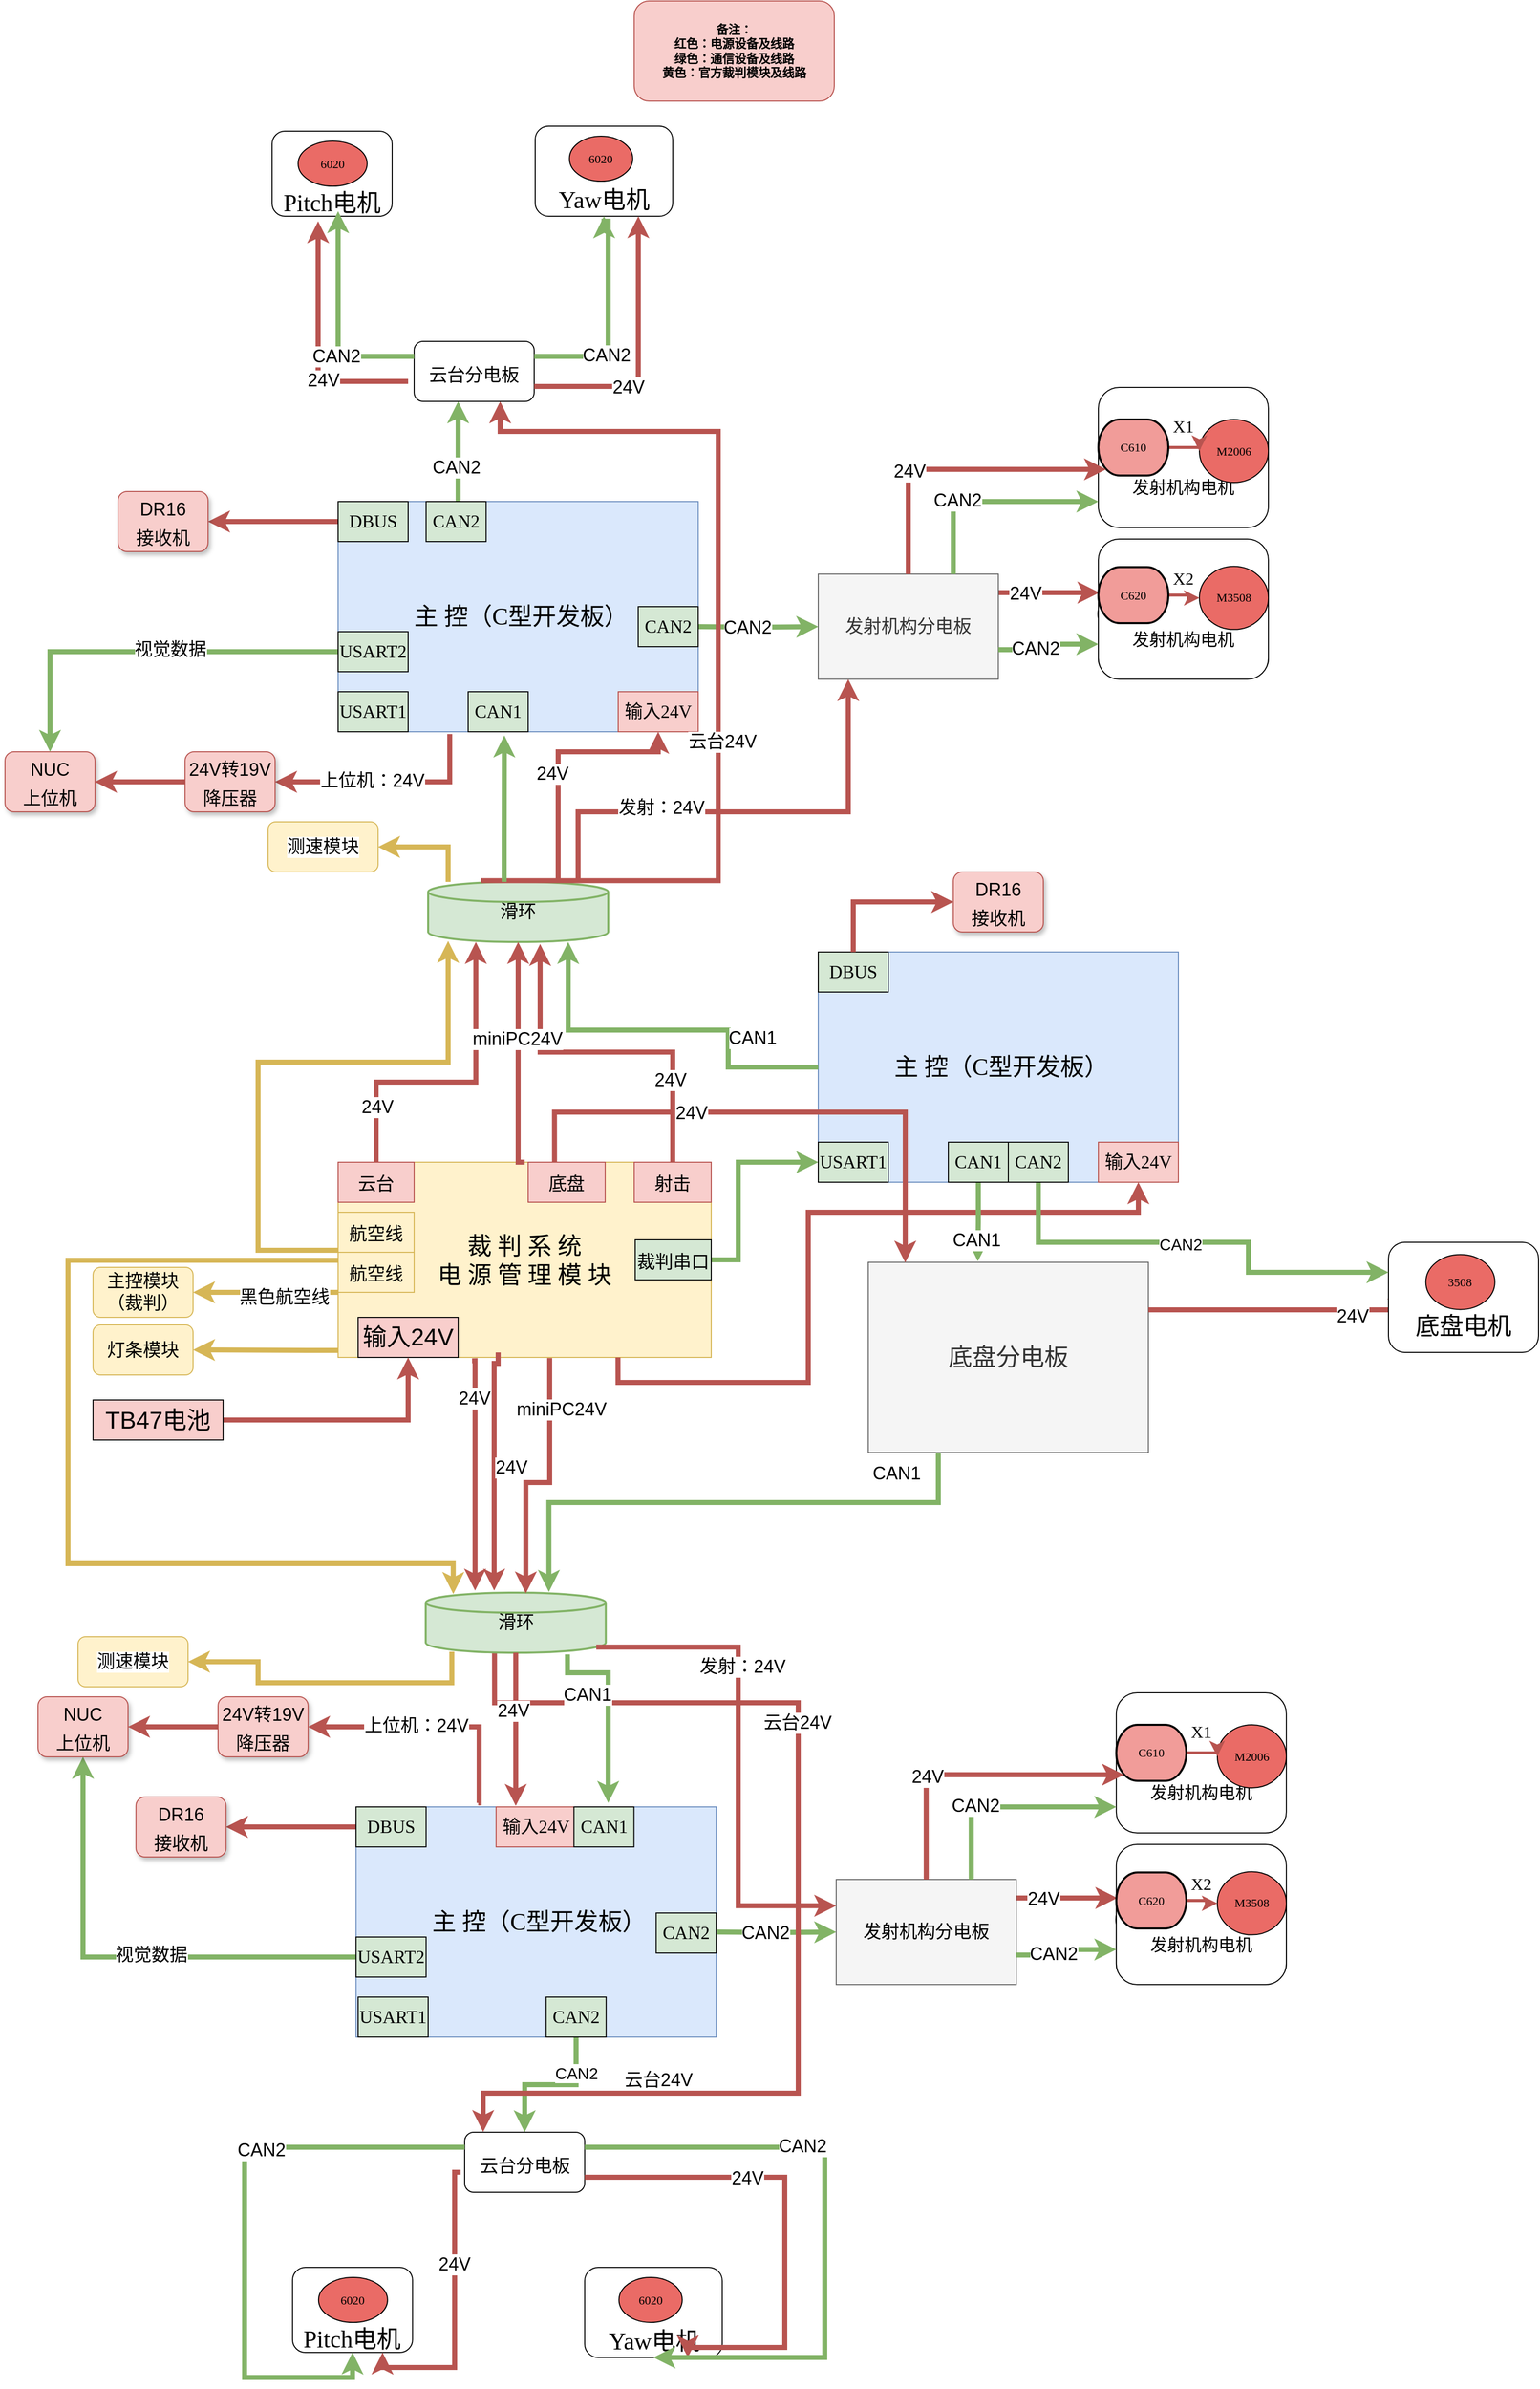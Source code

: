 <mxfile version="16.5.1" type="device"><diagram id="KAKqugMxXpL0IrGbB3Vo" name="第 1 页"><mxGraphModel dx="3023" dy="3299" grid="1" gridSize="10" guides="1" tooltips="1" connect="1" arrows="1" fold="1" page="1" pageScale="1" pageWidth="827" pageHeight="1169" math="0" shadow="0"><root><mxCell id="0"/><mxCell id="1" parent="0"/><mxCell id="jrZaR0OV9jxTn_Ghgc39-1" value="&lt;font face=&quot;Times New Roman&quot; style=&quot;font-size: 24px&quot;&gt;&amp;nbsp;主 控（C型开发板）&lt;/font&gt;" style="rounded=0;whiteSpace=wrap;html=1;fillColor=#dae8fc;strokeColor=#6c8ebf;fontColor=default;" parent="1" vertex="1"><mxGeometry x="420" y="480" width="360" height="230" as="geometry"/></mxCell><mxCell id="jrZaR0OV9jxTn_Ghgc39-2" style="edgeStyle=orthogonalEdgeStyle;rounded=0;orthogonalLoop=1;jettySize=auto;html=1;entryX=1;entryY=0.5;entryDx=0;entryDy=0;fontSize=18;fillColor=#f8cecc;strokeColor=#b85450;strokeWidth=5;labelBackgroundColor=default;fontColor=default;" parent="1" source="jrZaR0OV9jxTn_Ghgc39-3" target="jrZaR0OV9jxTn_Ghgc39-35" edge="1"><mxGeometry relative="1" as="geometry"/></mxCell><mxCell id="jrZaR0OV9jxTn_Ghgc39-3" value="&lt;font face=&quot;Times New Roman&quot; style=&quot;font-size: 18px&quot;&gt;DBUS&lt;/font&gt;" style="rounded=0;whiteSpace=wrap;html=1;fillColor=#D5E8D4;strokeColor=default;fontColor=default;" parent="1" vertex="1"><mxGeometry x="420" y="480" width="70" height="40" as="geometry"/></mxCell><mxCell id="jrZaR0OV9jxTn_Ghgc39-4" style="edgeStyle=orthogonalEdgeStyle;rounded=0;orthogonalLoop=1;jettySize=auto;html=1;entryX=1;entryY=0.5;entryDx=0;entryDy=0;strokeWidth=5;fillColor=#fff2cc;strokeColor=#d6b656;" parent="1" source="jrZaR0OV9jxTn_Ghgc39-7" target="jrZaR0OV9jxTn_Ghgc39-16" edge="1"><mxGeometry relative="1" as="geometry"><Array as="points"><mxPoint x="390" y="1270"/><mxPoint x="390" y="1270"/></Array></mxGeometry></mxCell><mxCell id="jrZaR0OV9jxTn_Ghgc39-5" value="&lt;font style=&quot;font-size: 18px&quot;&gt;黑色航空线&lt;/font&gt;" style="text;html=1;resizable=0;points=[];align=center;verticalAlign=middle;labelBackgroundColor=#ffffff;" parent="jrZaR0OV9jxTn_Ghgc39-4" vertex="1" connectable="0"><mxGeometry x="-0.256" y="5" relative="1" as="geometry"><mxPoint as="offset"/></mxGeometry></mxCell><mxCell id="jrZaR0OV9jxTn_Ghgc39-6" style="edgeStyle=orthogonalEdgeStyle;rounded=0;orthogonalLoop=1;jettySize=auto;html=1;entryX=1;entryY=0.5;entryDx=0;entryDy=0;strokeWidth=5;fillColor=#fff2cc;strokeColor=#d6b656;" parent="1" source="jrZaR0OV9jxTn_Ghgc39-7" target="jrZaR0OV9jxTn_Ghgc39-17" edge="1"><mxGeometry relative="1" as="geometry"><Array as="points"><mxPoint x="390" y="1328"/><mxPoint x="390" y="1328"/></Array></mxGeometry></mxCell><mxCell id="jrZaR0OV9jxTn_Ghgc39-7" value="&lt;font style=&quot;font-size: 24px&quot;&gt;裁 判 系 统&lt;br&gt;电 源 管 理 模 块&lt;/font&gt;" style="rounded=0;whiteSpace=wrap;html=1;fontFamily=Times New Roman;fillColor=#fff2cc;strokeColor=#d6b656;" parent="1" vertex="1"><mxGeometry x="420" y="1140" width="373" height="195" as="geometry"/></mxCell><mxCell id="jrZaR0OV9jxTn_Ghgc39-8" style="edgeStyle=orthogonalEdgeStyle;rounded=0;orthogonalLoop=1;jettySize=auto;html=1;entryX=0.622;entryY=1.033;entryDx=0;entryDy=0;entryPerimeter=0;fontSize=18;strokeWidth=5;fillColor=#f8cecc;strokeColor=#b85450;labelBackgroundColor=default;fontColor=default;" parent="1" source="jrZaR0OV9jxTn_Ghgc39-9" target="jrZaR0OV9jxTn_Ghgc39-32" edge="1"><mxGeometry relative="1" as="geometry"><Array as="points"><mxPoint x="755" y="1030"/><mxPoint x="622" y="1030"/></Array></mxGeometry></mxCell><mxCell id="jrZaR0OV9jxTn_Ghgc39-9" value="&lt;font style=&quot;font-size: 18px&quot;&gt;射击&lt;/font&gt;" style="rounded=0;whiteSpace=wrap;html=1;fontFamily=Times New Roman;fontSize=24;fillColor=#f8cecc;strokeColor=#b85450;" parent="1" vertex="1"><mxGeometry x="716" y="1140" width="77" height="40" as="geometry"/></mxCell><mxCell id="jrZaR0OV9jxTn_Ghgc39-12" style="edgeStyle=orthogonalEdgeStyle;rounded=0;orthogonalLoop=1;jettySize=auto;html=1;entryX=0.265;entryY=1;entryDx=0;entryDy=0;entryPerimeter=0;fontSize=12;fillColor=#f8cecc;strokeColor=#b85450;strokeWidth=5;labelBackgroundColor=default;fontColor=default;" parent="1" source="jrZaR0OV9jxTn_Ghgc39-15" target="jrZaR0OV9jxTn_Ghgc39-32" edge="1"><mxGeometry relative="1" as="geometry"><Array as="points"><mxPoint x="458" y="1060"/><mxPoint x="558" y="1060"/></Array></mxGeometry></mxCell><mxCell id="jrZaR0OV9jxTn_Ghgc39-13" value="24V" style="edgeLabel;html=1;align=center;verticalAlign=middle;resizable=0;points=[];fontSize=18;" parent="jrZaR0OV9jxTn_Ghgc39-12" vertex="1" connectable="0"><mxGeometry x="-0.702" y="-1" relative="1" as="geometry"><mxPoint x="107" y="-200" as="offset"/></mxGeometry></mxCell><mxCell id="jrZaR0OV9jxTn_Ghgc39-14" value="24V" style="edgeLabel;html=1;align=center;verticalAlign=middle;resizable=0;points=[];fontSize=18;" parent="jrZaR0OV9jxTn_Ghgc39-12" vertex="1" connectable="0"><mxGeometry x="-0.656" y="-1" relative="1" as="geometry"><mxPoint as="offset"/></mxGeometry></mxCell><mxCell id="jrZaR0OV9jxTn_Ghgc39-15" value="&lt;font style=&quot;font-size: 18px&quot;&gt;云台&lt;/font&gt;" style="rounded=0;whiteSpace=wrap;html=1;fontFamily=Times New Roman;fontSize=24;fillColor=#f8cecc;strokeColor=#b85450;" parent="1" vertex="1"><mxGeometry x="420" y="1140" width="76" height="40" as="geometry"/></mxCell><mxCell id="jrZaR0OV9jxTn_Ghgc39-16" value="&lt;font style=&quot;font-size: 18px&quot;&gt;主控模块（裁判）&lt;/font&gt;" style="rounded=1;whiteSpace=wrap;html=1;fontFamily=Times New Roman;fontSize=12;fillColor=#fff2cc;strokeColor=#d6b656;" parent="1" vertex="1"><mxGeometry x="175" y="1245" width="100" height="50" as="geometry"/></mxCell><mxCell id="jrZaR0OV9jxTn_Ghgc39-17" value="&lt;font style=&quot;font-size: 18px&quot;&gt;灯条模块&lt;/font&gt;" style="rounded=1;whiteSpace=wrap;html=1;fontFamily=Times New Roman;fontSize=12;fillColor=#fff2cc;strokeColor=#d6b656;" parent="1" vertex="1"><mxGeometry x="175" y="1302.5" width="100" height="50" as="geometry"/></mxCell><mxCell id="jrZaR0OV9jxTn_Ghgc39-20" value="底盘分电板" style="rounded=0;whiteSpace=wrap;html=1;fontSize=24;fillColor=#f5f5f5;strokeColor=#666666;fontColor=#333333;" parent="1" vertex="1"><mxGeometry x="950" y="1240" width="280" height="190" as="geometry"/></mxCell><mxCell id="jrZaR0OV9jxTn_Ghgc39-21" value="输入24V" style="rounded=0;whiteSpace=wrap;html=1;fontSize=24;fillColor=#F8CECC;" parent="1" vertex="1"><mxGeometry x="440" y="1295" width="100" height="40" as="geometry"/></mxCell><mxCell id="jrZaR0OV9jxTn_Ghgc39-22" style="edgeStyle=orthogonalEdgeStyle;rounded=0;orthogonalLoop=1;jettySize=auto;html=1;entryX=0.5;entryY=1;entryDx=0;entryDy=0;strokeWidth=5;fillColor=#f8cecc;strokeColor=#b85450;" parent="1" source="jrZaR0OV9jxTn_Ghgc39-23" target="jrZaR0OV9jxTn_Ghgc39-21" edge="1"><mxGeometry relative="1" as="geometry"/></mxCell><mxCell id="jrZaR0OV9jxTn_Ghgc39-23" value="TB47电池" style="rounded=0;whiteSpace=wrap;html=1;fontSize=24;fillColor=#F8CECC;" parent="1" vertex="1"><mxGeometry x="175" y="1377.5" width="130" height="40" as="geometry"/></mxCell><mxCell id="jrZaR0OV9jxTn_Ghgc39-24" style="edgeStyle=orthogonalEdgeStyle;rounded=0;orthogonalLoop=1;jettySize=auto;html=1;entryX=1;entryY=0.5;entryDx=0;entryDy=0;fontSize=18;strokeWidth=5;fillColor=#f8cecc;strokeColor=#b85450;labelBackgroundColor=default;fontColor=default;exitX=0.31;exitY=1.01;exitDx=0;exitDy=0;exitPerimeter=0;" parent="1" source="jrZaR0OV9jxTn_Ghgc39-1" target="jrZaR0OV9jxTn_Ghgc39-46" edge="1"><mxGeometry relative="1" as="geometry"><Array as="points"><mxPoint x="532" y="760"/></Array><mxPoint x="560" y="850" as="sourcePoint"/></mxGeometry></mxCell><mxCell id="jrZaR0OV9jxTn_Ghgc39-25" value="上位机：24V" style="edgeLabel;html=1;align=center;verticalAlign=middle;resizable=0;points=[];fontSize=18;" parent="jrZaR0OV9jxTn_Ghgc39-24" vertex="1" connectable="0"><mxGeometry x="0.135" y="-1" relative="1" as="geometry"><mxPoint as="offset"/></mxGeometry></mxCell><mxCell id="jrZaR0OV9jxTn_Ghgc39-27" style="edgeStyle=orthogonalEdgeStyle;rounded=0;orthogonalLoop=1;jettySize=auto;html=1;fontSize=18;strokeWidth=5;fillColor=#f8cecc;strokeColor=#b85450;labelBackgroundColor=default;fontColor=default;exitX=0.833;exitY=0;exitDx=0;exitDy=0;exitPerimeter=0;" parent="1" source="jrZaR0OV9jxTn_Ghgc39-32" target="jrZaR0OV9jxTn_Ghgc39-72" edge="1"><mxGeometry relative="1" as="geometry"><mxPoint x="930.0" y="650" as="targetPoint"/><Array as="points"><mxPoint x="660" y="790"/><mxPoint x="930" y="790"/></Array></mxGeometry></mxCell><mxCell id="jrZaR0OV9jxTn_Ghgc39-28" value="发射：24V" style="edgeLabel;html=1;align=center;verticalAlign=middle;resizable=0;points=[];fontSize=18;" parent="jrZaR0OV9jxTn_Ghgc39-27" vertex="1" connectable="0"><mxGeometry x="-0.353" y="4" relative="1" as="geometry"><mxPoint as="offset"/></mxGeometry></mxCell><mxCell id="jrZaR0OV9jxTn_Ghgc39-30" style="edgeStyle=orthogonalEdgeStyle;rounded=0;orthogonalLoop=1;jettySize=auto;html=1;entryX=0.5;entryY=1;entryDx=0;entryDy=0;strokeWidth=5;fillColor=#f8cecc;strokeColor=#b85450;labelBackgroundColor=default;fontColor=default;" parent="1" source="jrZaR0OV9jxTn_Ghgc39-32" target="jrZaR0OV9jxTn_Ghgc39-40" edge="1"><mxGeometry relative="1" as="geometry"><Array as="points"><mxPoint x="640" y="730"/><mxPoint x="740" y="730"/></Array></mxGeometry></mxCell><mxCell id="jrZaR0OV9jxTn_Ghgc39-32" value="&lt;font style=&quot;font-size: 18px&quot;&gt;滑环&lt;/font&gt;" style="strokeWidth=2;html=1;shape=mxgraph.flowchart.database;whiteSpace=wrap;fillColor=#d5e8d4;strokeColor=#82b366;fontColor=default;" parent="1" vertex="1"><mxGeometry x="510" y="860" width="180" height="60" as="geometry"/></mxCell><mxCell id="jrZaR0OV9jxTn_Ghgc39-34" value="24V" style="edgeLabel;html=1;align=center;verticalAlign=middle;resizable=0;points=[];fontSize=18;labelBackgroundColor=default;fontColor=default;" parent="1" vertex="1" connectable="0"><mxGeometry x="754.5" y="1090" as="geometry"><mxPoint x="-3" y="-32" as="offset"/></mxGeometry></mxCell><mxCell id="jrZaR0OV9jxTn_Ghgc39-35" value="&lt;font style=&quot;font-size: 18px&quot;&gt;DR16&lt;br&gt;接收机&lt;/font&gt;" style="rounded=1;whiteSpace=wrap;html=1;fontSize=24;fillColor=#f8cecc;shadow=1;strokeColor=#b85450;fontColor=default;" parent="1" vertex="1"><mxGeometry x="200" y="470" width="90" height="60" as="geometry"/></mxCell><mxCell id="jrZaR0OV9jxTn_Ghgc39-36" style="edgeStyle=orthogonalEdgeStyle;rounded=0;orthogonalLoop=1;jettySize=auto;html=1;fontSize=18;strokeWidth=5;fillColor=#d5e8d4;strokeColor=#82b366;" parent="1" target="jrZaR0OV9jxTn_Ghgc39-72" edge="1"><mxGeometry relative="1" as="geometry"><mxPoint x="780" y="605" as="sourcePoint"/><mxPoint x="897.83" y="604.975" as="targetPoint"/></mxGeometry></mxCell><mxCell id="jrZaR0OV9jxTn_Ghgc39-37" value="CAN2" style="edgeLabel;html=1;align=center;verticalAlign=middle;resizable=0;points=[];fontSize=18;" parent="jrZaR0OV9jxTn_Ghgc39-36" vertex="1" connectable="0"><mxGeometry x="-0.186" relative="1" as="geometry"><mxPoint as="offset"/></mxGeometry></mxCell><mxCell id="jrZaR0OV9jxTn_Ghgc39-38" style="edgeStyle=orthogonalEdgeStyle;rounded=0;orthogonalLoop=1;jettySize=auto;html=1;fontSize=12;entryX=0.115;entryY=0.983;entryDx=0;entryDy=0;entryPerimeter=0;fillColor=#fff2cc;strokeColor=#d6b656;strokeWidth=5;labelBackgroundColor=default;fontColor=default;" parent="1" source="jrZaR0OV9jxTn_Ghgc39-39" target="jrZaR0OV9jxTn_Ghgc39-32" edge="1"><mxGeometry relative="1" as="geometry"><mxPoint x="350" y="930" as="targetPoint"/><Array as="points"><mxPoint x="340" y="1228"/><mxPoint x="340" y="1040"/><mxPoint x="530" y="1040"/><mxPoint x="530" y="919"/></Array></mxGeometry></mxCell><mxCell id="jrZaR0OV9jxTn_Ghgc39-39" value="&lt;span style=&quot;font-size: 18px&quot;&gt;航空线&lt;/span&gt;" style="rounded=0;whiteSpace=wrap;html=1;fontFamily=Times New Roman;fontSize=24;fillColor=#fff2cc;strokeColor=#d6b656;fontColor=default;" parent="1" vertex="1"><mxGeometry x="420" y="1190" width="76" height="40" as="geometry"/></mxCell><mxCell id="jrZaR0OV9jxTn_Ghgc39-40" value="&lt;font style=&quot;font-size: 18px&quot;&gt;输入24V&lt;/font&gt;" style="rounded=0;whiteSpace=wrap;html=1;fontFamily=Times New Roman;fillColor=#f8cecc;strokeColor=#b85450;" parent="1" vertex="1"><mxGeometry x="700" y="670" width="80" height="40" as="geometry"/></mxCell><mxCell id="jrZaR0OV9jxTn_Ghgc39-41" value="&lt;font style=&quot;font-size: 18px&quot;&gt;CAN1&lt;/font&gt;" style="rounded=0;whiteSpace=wrap;html=1;fontFamily=Times New Roman;fillColor=#D5E8D4;strokeColor=default;fontColor=default;" parent="1" vertex="1"><mxGeometry x="550" y="670" width="60" height="40" as="geometry"/></mxCell><mxCell id="jrZaR0OV9jxTn_Ghgc39-42" style="edgeStyle=orthogonalEdgeStyle;rounded=0;orthogonalLoop=1;jettySize=auto;html=1;entryX=0;entryY=0.5;entryDx=0;entryDy=0;fontSize=18;strokeWidth=5;fillColor=#d5e8d4;strokeColor=#82b366;labelBackgroundColor=default;fontColor=default;" parent="1" source="jrZaR0OV9jxTn_Ghgc39-43" target="jrZaR0OV9jxTn_Ghgc39-116" edge="1"><mxGeometry relative="1" as="geometry"><Array as="points"><mxPoint x="820" y="1238"/><mxPoint x="820" y="1140"/></Array></mxGeometry></mxCell><mxCell id="jrZaR0OV9jxTn_Ghgc39-43" value="&lt;span style=&quot;font-size: 18px&quot;&gt;裁判串口&lt;/span&gt;" style="rounded=0;whiteSpace=wrap;html=1;fontFamily=Times New Roman;fontSize=24;fillColor=#D5E8D4;" parent="1" vertex="1"><mxGeometry x="717" y="1217.5" width="76" height="40" as="geometry"/></mxCell><mxCell id="jrZaR0OV9jxTn_Ghgc39-44" value="&lt;span style=&quot;font-size: 18px&quot;&gt;NUC&lt;br&gt;上位机&lt;/span&gt;" style="rounded=1;whiteSpace=wrap;html=1;fontSize=24;fillColor=#f8cecc;shadow=1;strokeColor=#b85450;fontColor=default;" parent="1" vertex="1"><mxGeometry x="87" y="730" width="90" height="60" as="geometry"/></mxCell><mxCell id="jrZaR0OV9jxTn_Ghgc39-45" value="" style="edgeStyle=orthogonalEdgeStyle;rounded=0;orthogonalLoop=1;jettySize=auto;html=1;fontSize=18;fillColor=#f8cecc;strokeColor=#b85450;strokeWidth=5;fontColor=default;" parent="1" source="jrZaR0OV9jxTn_Ghgc39-46" target="jrZaR0OV9jxTn_Ghgc39-44" edge="1"><mxGeometry relative="1" as="geometry"/></mxCell><mxCell id="jrZaR0OV9jxTn_Ghgc39-46" value="&lt;span style=&quot;font-size: 18px&quot;&gt;24V转19V&lt;br&gt;降压器&lt;/span&gt;" style="rounded=1;whiteSpace=wrap;html=1;fontSize=24;fillColor=#f8cecc;shadow=1;strokeColor=#b85450;fontColor=default;" parent="1" vertex="1"><mxGeometry x="267" y="730" width="90" height="60" as="geometry"/></mxCell><mxCell id="jrZaR0OV9jxTn_Ghgc39-48" value="&lt;span style=&quot;font-size: 18px&quot;&gt;测速模块&lt;/span&gt;" style="rounded=1;whiteSpace=wrap;html=1;fontFamily=Times New Roman;fontSize=12;fillColor=#fff2cc;strokeColor=#d6b656;labelBackgroundColor=default;fontColor=default;" parent="1" vertex="1"><mxGeometry x="350" y="800" width="110" height="50" as="geometry"/></mxCell><mxCell id="jrZaR0OV9jxTn_Ghgc39-50" style="edgeStyle=orthogonalEdgeStyle;rounded=0;orthogonalLoop=1;jettySize=auto;html=1;entryX=1;entryY=0.5;entryDx=0;entryDy=0;fontSize=18;strokeWidth=5;fillColor=#fff2cc;strokeColor=#d6b656;labelBackgroundColor=default;fontColor=default;" parent="1" target="jrZaR0OV9jxTn_Ghgc39-48" edge="1"><mxGeometry relative="1" as="geometry"><Array as="points"><mxPoint x="530" y="825"/></Array><mxPoint x="530" y="860" as="sourcePoint"/></mxGeometry></mxCell><mxCell id="jrZaR0OV9jxTn_Ghgc39-51" value="&lt;font style=&quot;font-size: 18px&quot;&gt;CAN2&lt;/font&gt;" style="rounded=0;whiteSpace=wrap;html=1;fontFamily=Times New Roman;fillColor=#D5E8D4;strokeColor=default;fontColor=default;" parent="1" vertex="1"><mxGeometry x="720" y="585" width="60" height="40" as="geometry"/></mxCell><mxCell id="jrZaR0OV9jxTn_Ghgc39-52" value="&lt;font face=&quot;Times New Roman&quot;&gt;&lt;span style=&quot;font-size: 18px&quot;&gt;USART1&lt;/span&gt;&lt;/font&gt;" style="rounded=0;whiteSpace=wrap;html=1;fillColor=#D5E8D4;strokeColor=default;fontColor=default;" parent="1" vertex="1"><mxGeometry x="420" y="670" width="70" height="40" as="geometry"/></mxCell><mxCell id="jrZaR0OV9jxTn_Ghgc39-53" value="" style="edgeStyle=orthogonalEdgeStyle;rounded=0;orthogonalLoop=1;jettySize=auto;html=1;entryX=-0.014;entryY=0.69;entryDx=0;entryDy=0;entryPerimeter=0;fontSize=18;strokeWidth=5;fillColor=#d5e8d4;strokeColor=#82b366;endArrow=none;" parent="1" edge="1"><mxGeometry relative="1" as="geometry"><mxPoint x="1230" y="1262.5" as="sourcePoint"/><mxPoint x="1229.16" y="1263.2" as="targetPoint"/></mxGeometry></mxCell><mxCell id="jrZaR0OV9jxTn_Ghgc39-54" value="" style="group" parent="1" vertex="1" connectable="0"><mxGeometry x="1180" y="552.5" width="170" height="140" as="geometry"/></mxCell><mxCell id="jrZaR0OV9jxTn_Ghgc39-55" value="&lt;font style=&quot;font-size: 17px&quot;&gt;X2&lt;br&gt;&lt;br&gt;发射结构电机&lt;/font&gt;" style="rounded=1;whiteSpace=wrap;html=1;fontFamily=Times New Roman;" parent="jrZaR0OV9jxTn_Ghgc39-54" vertex="1"><mxGeometry width="170" height="100" as="geometry"/></mxCell><mxCell id="jrZaR0OV9jxTn_Ghgc39-56" value="M3508" style="ellipse;whiteSpace=wrap;html=1;fontFamily=Times New Roman;fillColor=#EA6B66;" parent="jrZaR0OV9jxTn_Ghgc39-54" vertex="1"><mxGeometry x="101" y="19.5" width="69" height="45" as="geometry"/></mxCell><mxCell id="jrZaR0OV9jxTn_Ghgc39-57" style="edgeStyle=orthogonalEdgeStyle;rounded=0;orthogonalLoop=1;jettySize=auto;html=1;entryX=0;entryY=0.5;entryDx=0;entryDy=0;fontSize=24;fillColor=#f8cecc;strokeColor=#b85450;strokeWidth=3;" parent="jrZaR0OV9jxTn_Ghgc39-54" source="jrZaR0OV9jxTn_Ghgc39-58" target="jrZaR0OV9jxTn_Ghgc39-56" edge="1"><mxGeometry relative="1" as="geometry"/></mxCell><mxCell id="jrZaR0OV9jxTn_Ghgc39-58" value="C620" style="strokeWidth=2;html=1;shape=mxgraph.flowchart.terminator;whiteSpace=wrap;fontFamily=Times New Roman;fillColor=#F19C99;" parent="jrZaR0OV9jxTn_Ghgc39-54" vertex="1"><mxGeometry y="20" width="70" height="40" as="geometry"/></mxCell><mxCell id="jrZaR0OV9jxTn_Ghgc39-59" style="edgeStyle=orthogonalEdgeStyle;rounded=0;orthogonalLoop=1;jettySize=auto;html=1;entryX=0;entryY=0.185;entryDx=0;entryDy=0;entryPerimeter=0;fontSize=18;strokeWidth=5;fillColor=#f8cecc;strokeColor=#b85450;" parent="jrZaR0OV9jxTn_Ghgc39-54" edge="1"><mxGeometry relative="1" as="geometry"><mxPoint x="-111.25" y="18.5" as="sourcePoint"/><mxPoint x="1" y="18.5" as="targetPoint"/><Array as="points"><mxPoint x="-79" y="18.5"/><mxPoint x="-79" y="18.5"/></Array></mxGeometry></mxCell><mxCell id="jrZaR0OV9jxTn_Ghgc39-60" value="24V" style="edgeLabel;html=1;align=center;verticalAlign=middle;resizable=0;points=[];fontSize=18;" parent="jrZaR0OV9jxTn_Ghgc39-59" vertex="1" connectable="0"><mxGeometry x="-0.319" y="-1" relative="1" as="geometry"><mxPoint as="offset"/></mxGeometry></mxCell><mxCell id="jrZaR0OV9jxTn_Ghgc39-61" value="" style="group" parent="jrZaR0OV9jxTn_Ghgc39-54" vertex="1" connectable="0"><mxGeometry y="-35" width="170" height="140" as="geometry"/></mxCell><mxCell id="jrZaR0OV9jxTn_Ghgc39-62" value="&lt;font style=&quot;font-size: 17px&quot;&gt;X2&lt;br&gt;&lt;br&gt;&lt;br&gt;发射机构电机&lt;/font&gt;" style="rounded=1;whiteSpace=wrap;html=1;fontFamily=Times New Roman;" parent="jrZaR0OV9jxTn_Ghgc39-61" vertex="1"><mxGeometry width="170" height="140" as="geometry"/></mxCell><mxCell id="jrZaR0OV9jxTn_Ghgc39-63" value="M3508" style="ellipse;whiteSpace=wrap;html=1;fontFamily=Times New Roman;fillColor=#EA6B66;" parent="jrZaR0OV9jxTn_Ghgc39-61" vertex="1"><mxGeometry x="101" y="27.3" width="69" height="63.0" as="geometry"/></mxCell><mxCell id="jrZaR0OV9jxTn_Ghgc39-64" style="edgeStyle=orthogonalEdgeStyle;rounded=0;orthogonalLoop=1;jettySize=auto;html=1;entryX=0;entryY=0.5;entryDx=0;entryDy=0;fontSize=24;fillColor=#f8cecc;strokeColor=#b85450;strokeWidth=3;" parent="jrZaR0OV9jxTn_Ghgc39-61" source="jrZaR0OV9jxTn_Ghgc39-65" target="jrZaR0OV9jxTn_Ghgc39-63" edge="1"><mxGeometry relative="1" as="geometry"/></mxCell><mxCell id="jrZaR0OV9jxTn_Ghgc39-65" value="C620" style="strokeWidth=2;html=1;shape=mxgraph.flowchart.terminator;whiteSpace=wrap;fontFamily=Times New Roman;fillColor=#F19C99;" parent="jrZaR0OV9jxTn_Ghgc39-61" vertex="1"><mxGeometry y="28" width="70" height="56" as="geometry"/></mxCell><mxCell id="jrZaR0OV9jxTn_Ghgc39-66" value="" style="group;fontColor=default;" parent="1" vertex="1" connectable="0"><mxGeometry x="354" y="110" width="120" height="85" as="geometry"/></mxCell><mxCell id="jrZaR0OV9jxTn_Ghgc39-67" value="&lt;font style=&quot;font-size: 24px&quot;&gt;&lt;br&gt;&lt;br&gt;Pitch电机&lt;/font&gt;" style="rounded=1;whiteSpace=wrap;html=1;fontFamily=Times New Roman;" parent="jrZaR0OV9jxTn_Ghgc39-66" vertex="1"><mxGeometry width="120" height="85" as="geometry"/></mxCell><mxCell id="jrZaR0OV9jxTn_Ghgc39-68" value="6020" style="ellipse;whiteSpace=wrap;html=1;fontFamily=Times New Roman;fillColor=#EA6B66;" parent="jrZaR0OV9jxTn_Ghgc39-66" vertex="1"><mxGeometry x="26" y="10" width="69" height="45" as="geometry"/></mxCell><mxCell id="jrZaR0OV9jxTn_Ghgc39-69" style="edgeStyle=orthogonalEdgeStyle;rounded=0;orthogonalLoop=1;jettySize=auto;html=1;fontSize=18;strokeWidth=5;fillColor=#d5e8d4;strokeColor=#82b366;" parent="1" source="jrZaR0OV9jxTn_Ghgc39-71" target="jrZaR0OV9jxTn_Ghgc39-44" edge="1"><mxGeometry relative="1" as="geometry"/></mxCell><mxCell id="jrZaR0OV9jxTn_Ghgc39-70" value="视觉数据" style="edgeLabel;html=1;align=center;verticalAlign=middle;resizable=0;points=[];fontSize=18;" parent="jrZaR0OV9jxTn_Ghgc39-69" vertex="1" connectable="0"><mxGeometry x="-0.134" y="-2" relative="1" as="geometry"><mxPoint as="offset"/></mxGeometry></mxCell><mxCell id="jrZaR0OV9jxTn_Ghgc39-71" value="&lt;font face=&quot;Times New Roman&quot;&gt;&lt;span style=&quot;font-size: 18px&quot;&gt;USART2&lt;/span&gt;&lt;/font&gt;" style="rounded=0;whiteSpace=wrap;html=1;fillColor=#D5E8D4;" parent="1" vertex="1"><mxGeometry x="420" y="610" width="70" height="40" as="geometry"/></mxCell><mxCell id="jrZaR0OV9jxTn_Ghgc39-72" value="&lt;font style=&quot;font-size: 18px&quot;&gt;发射机构分电板&lt;/font&gt;" style="rounded=0;whiteSpace=wrap;html=1;fontFamily=Times New Roman;fillColor=#f5f5f5;strokeColor=#666666;fontColor=#333333;" parent="1" vertex="1"><mxGeometry x="900" y="552.5" width="180" height="105" as="geometry"/></mxCell><mxCell id="jrZaR0OV9jxTn_Ghgc39-73" style="edgeStyle=orthogonalEdgeStyle;rounded=0;orthogonalLoop=1;jettySize=auto;html=1;entryX=0;entryY=0.75;entryDx=0;entryDy=0;fontSize=18;strokeWidth=5;fillColor=#d5e8d4;strokeColor=#82b366;" parent="1" source="jrZaR0OV9jxTn_Ghgc39-72" target="jrZaR0OV9jxTn_Ghgc39-62" edge="1"><mxGeometry relative="1" as="geometry"><Array as="points"><mxPoint x="1124" y="628"/></Array></mxGeometry></mxCell><mxCell id="jrZaR0OV9jxTn_Ghgc39-74" value="CAN2" style="edgeLabel;html=1;align=center;verticalAlign=middle;resizable=0;points=[];fontSize=18;" parent="jrZaR0OV9jxTn_Ghgc39-73" vertex="1" connectable="0"><mxGeometry x="-0.301" y="2" relative="1" as="geometry"><mxPoint y="1" as="offset"/></mxGeometry></mxCell><mxCell id="jrZaR0OV9jxTn_Ghgc39-75" style="edgeStyle=orthogonalEdgeStyle;rounded=0;orthogonalLoop=1;jettySize=auto;html=1;entryX=0.5;entryY=1;entryDx=0;entryDy=0;strokeWidth=5;fillColor=#f8cecc;strokeColor=#b85450;labelBackgroundColor=default;fontColor=default;exitX=0.75;exitY=1;exitDx=0;exitDy=0;" parent="1" source="jrZaR0OV9jxTn_Ghgc39-7" target="jrZaR0OV9jxTn_Ghgc39-113" edge="1"><mxGeometry relative="1" as="geometry"><Array as="points"><mxPoint x="700" y="1360"/><mxPoint x="890" y="1360"/><mxPoint x="890" y="1190"/><mxPoint x="1220" y="1190"/></Array><mxPoint x="750" y="1350" as="sourcePoint"/></mxGeometry></mxCell><mxCell id="jrZaR0OV9jxTn_Ghgc39-76" style="edgeStyle=orthogonalEdgeStyle;rounded=0;orthogonalLoop=1;jettySize=auto;html=1;entryX=0.391;entryY=-0.005;entryDx=0;entryDy=0;entryPerimeter=0;strokeWidth=5;fillColor=#d5e8d4;strokeColor=#82b366;labelBackgroundColor=default;fontColor=default;exitX=0.5;exitY=1;exitDx=0;exitDy=0;" parent="1" source="jrZaR0OV9jxTn_Ghgc39-114" target="jrZaR0OV9jxTn_Ghgc39-20" edge="1"><mxGeometry relative="1" as="geometry"><Array as="points"><mxPoint x="1060" y="1200"/><mxPoint x="1059" y="1220"/></Array><mxPoint x="690" y="1350" as="sourcePoint"/></mxGeometry></mxCell><mxCell id="jrZaR0OV9jxTn_Ghgc39-77" value="&lt;font style=&quot;font-size: 18px&quot;&gt;CAN1&lt;/font&gt;" style="text;html=1;resizable=0;points=[];align=center;verticalAlign=middle;labelBackgroundColor=#ffffff;" parent="jrZaR0OV9jxTn_Ghgc39-76" vertex="1" connectable="0"><mxGeometry x="0.467" y="-2" relative="1" as="geometry"><mxPoint as="offset"/></mxGeometry></mxCell><mxCell id="jrZaR0OV9jxTn_Ghgc39-78" value="&lt;b&gt;备注：&lt;br&gt;红色：电源设备及线路&lt;br&gt;绿色：通信设备及线路&lt;br&gt;黄色：官方裁判模块及线路&lt;/b&gt;" style="rounded=1;whiteSpace=wrap;html=1;fillColor=#f8cecc;strokeColor=#b85450;fontColor=default;" parent="1" vertex="1"><mxGeometry x="716" y="-20" width="200" height="100" as="geometry"/></mxCell><mxCell id="jrZaR0OV9jxTn_Ghgc39-79" value="&lt;font style=&quot;font-size: 17px&quot;&gt;X1&lt;br&gt;&lt;br&gt;&lt;br&gt;发射机构电机&lt;/font&gt;" style="rounded=1;whiteSpace=wrap;html=1;fontFamily=Times New Roman;" parent="1" vertex="1"><mxGeometry x="1180" y="366" width="170" height="140" as="geometry"/></mxCell><mxCell id="jrZaR0OV9jxTn_Ghgc39-80" style="edgeStyle=orthogonalEdgeStyle;rounded=0;orthogonalLoop=1;jettySize=auto;html=1;exitX=0.5;exitY=1;exitDx=0;exitDy=0;" parent="1" source="jrZaR0OV9jxTn_Ghgc39-79" target="jrZaR0OV9jxTn_Ghgc39-79" edge="1"><mxGeometry relative="1" as="geometry"/></mxCell><mxCell id="jrZaR0OV9jxTn_Ghgc39-81" value="" style="group" parent="1" vertex="1" connectable="0"><mxGeometry x="1180" y="370" width="170" height="140" as="geometry"/></mxCell><mxCell id="jrZaR0OV9jxTn_Ghgc39-82" value="M2006" style="ellipse;whiteSpace=wrap;html=1;fontFamily=Times New Roman;fillColor=#EA6B66;" parent="jrZaR0OV9jxTn_Ghgc39-81" vertex="1"><mxGeometry x="101" y="28.0" width="69" height="63.0" as="geometry"/></mxCell><mxCell id="jrZaR0OV9jxTn_Ghgc39-83" style="edgeStyle=orthogonalEdgeStyle;rounded=0;orthogonalLoop=1;jettySize=auto;html=1;entryX=0;entryY=0.5;entryDx=0;entryDy=0;fontSize=24;fillColor=#f8cecc;strokeColor=#b85450;strokeWidth=3;" parent="jrZaR0OV9jxTn_Ghgc39-81" source="jrZaR0OV9jxTn_Ghgc39-84" target="jrZaR0OV9jxTn_Ghgc39-82" edge="1"><mxGeometry relative="1" as="geometry"><Array as="points"><mxPoint x="101" y="56"/></Array></mxGeometry></mxCell><mxCell id="jrZaR0OV9jxTn_Ghgc39-84" value="C610" style="strokeWidth=2;html=1;shape=mxgraph.flowchart.terminator;whiteSpace=wrap;fontFamily=Times New Roman;fillColor=#F19C99;" parent="jrZaR0OV9jxTn_Ghgc39-81" vertex="1"><mxGeometry y="28" width="70" height="56" as="geometry"/></mxCell><mxCell id="jrZaR0OV9jxTn_Ghgc39-85" style="edgeStyle=orthogonalEdgeStyle;rounded=0;orthogonalLoop=1;jettySize=auto;html=1;entryX=0.11;entryY=0.89;entryDx=0;entryDy=0;entryPerimeter=0;fontSize=18;strokeWidth=5;fillColor=#f8cecc;strokeColor=#b85450;exitX=0.5;exitY=0;exitDx=0;exitDy=0;labelBackgroundColor=default;fontColor=default;" parent="1" source="jrZaR0OV9jxTn_Ghgc39-72" target="jrZaR0OV9jxTn_Ghgc39-84" edge="1"><mxGeometry relative="1" as="geometry"><mxPoint x="1078.75" y="581" as="sourcePoint"/><mxPoint x="1191.0" y="581" as="targetPoint"/><Array as="points"><mxPoint x="990" y="448"/></Array></mxGeometry></mxCell><mxCell id="jrZaR0OV9jxTn_Ghgc39-86" value="24V" style="edgeLabel;html=1;align=center;verticalAlign=middle;resizable=0;points=[];fontSize=18;" parent="jrZaR0OV9jxTn_Ghgc39-85" vertex="1" connectable="0"><mxGeometry x="-0.319" y="-1" relative="1" as="geometry"><mxPoint as="offset"/></mxGeometry></mxCell><mxCell id="jrZaR0OV9jxTn_Ghgc39-87" style="edgeStyle=orthogonalEdgeStyle;rounded=0;orthogonalLoop=1;jettySize=auto;html=1;fontSize=18;strokeWidth=5;fillColor=#d5e8d4;strokeColor=#82b366;exitX=0.75;exitY=0;exitDx=0;exitDy=0;labelBackgroundColor=default;fontColor=default;" parent="1" source="jrZaR0OV9jxTn_Ghgc39-72" edge="1"><mxGeometry relative="1" as="geometry"><Array as="points"><mxPoint x="1035" y="480"/></Array><mxPoint x="1090" y="638" as="sourcePoint"/><mxPoint x="1180" y="480" as="targetPoint"/></mxGeometry></mxCell><mxCell id="jrZaR0OV9jxTn_Ghgc39-88" value="CAN2" style="edgeLabel;html=1;align=center;verticalAlign=middle;resizable=0;points=[];fontSize=18;" parent="jrZaR0OV9jxTn_Ghgc39-87" vertex="1" connectable="0"><mxGeometry x="-0.301" y="2" relative="1" as="geometry"><mxPoint y="1" as="offset"/></mxGeometry></mxCell><mxCell id="jrZaR0OV9jxTn_Ghgc39-89" style="edgeStyle=orthogonalEdgeStyle;rounded=0;orthogonalLoop=1;jettySize=auto;html=1;strokeWidth=5;fillColor=#f8cecc;strokeColor=#b85450;labelBackgroundColor=default;fontColor=default;exitX=1;exitY=0.25;exitDx=0;exitDy=0;" parent="1" source="jrZaR0OV9jxTn_Ghgc39-20" edge="1"><mxGeometry relative="1" as="geometry"><Array as="points"><mxPoint x="1480" y="1288"/></Array><mxPoint x="1270" y="1350.04" as="sourcePoint"/><mxPoint x="1480" y="1255" as="targetPoint"/></mxGeometry></mxCell><mxCell id="jrZaR0OV9jxTn_Ghgc39-90" value="&lt;font style=&quot;font-size: 18px&quot;&gt;24V&lt;/font&gt;" style="text;html=1;resizable=0;points=[];align=center;verticalAlign=middle;labelBackgroundColor=#ffffff;" parent="jrZaR0OV9jxTn_Ghgc39-89" vertex="1" connectable="0"><mxGeometry x="0.445" y="-6" relative="1" as="geometry"><mxPoint as="offset"/></mxGeometry></mxCell><mxCell id="jrZaR0OV9jxTn_Ghgc39-93" value="" style="group;fontColor=default;" parent="1" vertex="1" connectable="0"><mxGeometry x="1470" y="1220" width="150" height="110" as="geometry"/></mxCell><mxCell id="jrZaR0OV9jxTn_Ghgc39-94" value="&lt;font style=&quot;font-size: 24px&quot;&gt;&lt;br&gt;&lt;br&gt;底盘电机&lt;/font&gt;" style="rounded=1;whiteSpace=wrap;html=1;fontFamily=Times New Roman;" parent="jrZaR0OV9jxTn_Ghgc39-93" vertex="1"><mxGeometry width="150" height="110.0" as="geometry"/></mxCell><mxCell id="jrZaR0OV9jxTn_Ghgc39-95" value="3508" style="ellipse;whiteSpace=wrap;html=1;fontFamily=Times New Roman;fillColor=#EA6B66;" parent="jrZaR0OV9jxTn_Ghgc39-93" vertex="1"><mxGeometry x="37.364" y="12.222" width="69" height="55.0" as="geometry"/></mxCell><mxCell id="jrZaR0OV9jxTn_Ghgc39-96" value="" style="group;fontColor=default;" parent="1" vertex="1" connectable="0"><mxGeometry x="617" y="105" width="137.5" height="90" as="geometry"/></mxCell><mxCell id="jrZaR0OV9jxTn_Ghgc39-97" value="&lt;font style=&quot;font-size: 24px&quot;&gt;&lt;br&gt;&lt;br&gt;Yaw电机&lt;/font&gt;" style="rounded=1;whiteSpace=wrap;html=1;fontFamily=Times New Roman;" parent="jrZaR0OV9jxTn_Ghgc39-96" vertex="1"><mxGeometry width="137.5" height="90" as="geometry"/></mxCell><mxCell id="jrZaR0OV9jxTn_Ghgc39-98" value="6020" style="ellipse;whiteSpace=wrap;html=1;fontFamily=Times New Roman;fillColor=#EA6B66;" parent="jrZaR0OV9jxTn_Ghgc39-96" vertex="1"><mxGeometry x="34.25" y="10" width="63.25" height="45" as="geometry"/></mxCell><mxCell id="jrZaR0OV9jxTn_Ghgc39-99" style="edgeStyle=orthogonalEdgeStyle;rounded=0;orthogonalLoop=1;jettySize=auto;html=1;fontSize=18;strokeWidth=5;fillColor=#d5e8d4;strokeColor=#82b366;exitX=0.75;exitY=0;exitDx=0;exitDy=0;labelBackgroundColor=default;fontColor=default;" parent="1" edge="1"><mxGeometry relative="1" as="geometry"><Array as="points"><mxPoint x="540" y="407.5"/></Array><mxPoint x="540" y="480" as="sourcePoint"/><mxPoint x="540" y="380" as="targetPoint"/></mxGeometry></mxCell><mxCell id="jrZaR0OV9jxTn_Ghgc39-100" value="CAN2" style="edgeLabel;html=1;align=center;verticalAlign=middle;resizable=0;points=[];fontSize=18;" parent="jrZaR0OV9jxTn_Ghgc39-99" vertex="1" connectable="0"><mxGeometry x="-0.301" y="2" relative="1" as="geometry"><mxPoint y="1" as="offset"/></mxGeometry></mxCell><mxCell id="jrZaR0OV9jxTn_Ghgc39-101" style="edgeStyle=orthogonalEdgeStyle;rounded=0;orthogonalLoop=1;jettySize=auto;html=1;fontSize=18;strokeWidth=5;fillColor=#f8cecc;strokeColor=#b85450;exitX=0.293;exitY=-0.02;exitDx=0;exitDy=0;labelBackgroundColor=default;fontColor=default;exitPerimeter=0;" parent="1" source="jrZaR0OV9jxTn_Ghgc39-32" edge="1"><mxGeometry relative="1" as="geometry"><mxPoint x="582.3" y="480" as="sourcePoint"/><mxPoint x="582" y="380" as="targetPoint"/><Array as="points"><mxPoint x="800" y="859"/><mxPoint x="800" y="410"/><mxPoint x="582" y="410"/></Array></mxGeometry></mxCell><mxCell id="jrZaR0OV9jxTn_Ghgc39-102" value="云台24V" style="edgeLabel;html=1;align=center;verticalAlign=middle;resizable=0;points=[];fontSize=18;" parent="jrZaR0OV9jxTn_Ghgc39-101" vertex="1" connectable="0"><mxGeometry x="-0.319" y="-1" relative="1" as="geometry"><mxPoint x="3" y="-58" as="offset"/></mxGeometry></mxCell><mxCell id="jrZaR0OV9jxTn_Ghgc39-103" value="&lt;font style=&quot;font-size: 18px&quot;&gt;云台分电板&lt;/font&gt;" style="rounded=1;whiteSpace=wrap;html=1;labelBackgroundColor=default;fontSize=28;fontColor=default;strokeColor=default;fillColor=default;" parent="1" vertex="1"><mxGeometry x="496" y="320" width="120" height="60" as="geometry"/></mxCell><mxCell id="jrZaR0OV9jxTn_Ghgc39-104" style="edgeStyle=orthogonalEdgeStyle;rounded=0;orthogonalLoop=1;jettySize=auto;html=1;fontSize=18;strokeWidth=5;fillColor=#f8cecc;strokeColor=#b85450;labelBackgroundColor=default;fontColor=default;" parent="1" edge="1"><mxGeometry relative="1" as="geometry"><mxPoint x="490" y="360" as="sourcePoint"/><mxPoint x="400" y="200" as="targetPoint"/><Array as="points"><mxPoint x="400" y="360"/></Array></mxGeometry></mxCell><mxCell id="jrZaR0OV9jxTn_Ghgc39-105" value="24V" style="edgeLabel;html=1;align=center;verticalAlign=middle;resizable=0;points=[];fontSize=18;" parent="jrZaR0OV9jxTn_Ghgc39-104" vertex="1" connectable="0"><mxGeometry x="-0.319" y="-1" relative="1" as="geometry"><mxPoint as="offset"/></mxGeometry></mxCell><mxCell id="jrZaR0OV9jxTn_Ghgc39-106" style="edgeStyle=orthogonalEdgeStyle;rounded=0;orthogonalLoop=1;jettySize=auto;html=1;fontSize=18;strokeWidth=5;fillColor=#d5e8d4;strokeColor=#82b366;exitX=0;exitY=0.25;exitDx=0;exitDy=0;labelBackgroundColor=default;fontColor=default;" parent="1" source="jrZaR0OV9jxTn_Ghgc39-103" edge="1"><mxGeometry relative="1" as="geometry"><Array as="points"><mxPoint x="420" y="335"/><mxPoint x="420" y="195"/></Array><mxPoint x="450" y="342.5" as="sourcePoint"/><mxPoint x="420" y="190" as="targetPoint"/></mxGeometry></mxCell><mxCell id="jrZaR0OV9jxTn_Ghgc39-107" value="CAN2" style="edgeLabel;html=1;align=center;verticalAlign=middle;resizable=0;points=[];fontSize=18;" parent="jrZaR0OV9jxTn_Ghgc39-106" vertex="1" connectable="0"><mxGeometry x="-0.301" y="2" relative="1" as="geometry"><mxPoint y="1" as="offset"/></mxGeometry></mxCell><mxCell id="jrZaR0OV9jxTn_Ghgc39-108" style="edgeStyle=orthogonalEdgeStyle;rounded=0;orthogonalLoop=1;jettySize=auto;html=1;entryX=0.75;entryY=1;entryDx=0;entryDy=0;fontSize=18;strokeWidth=5;fillColor=#f8cecc;strokeColor=#b85450;exitX=1;exitY=0.75;exitDx=0;exitDy=0;labelBackgroundColor=default;fontColor=default;" parent="1" source="jrZaR0OV9jxTn_Ghgc39-103" target="jrZaR0OV9jxTn_Ghgc39-97" edge="1"><mxGeometry relative="1" as="geometry"><mxPoint x="660" y="380" as="sourcePoint"/><mxPoint x="857.7" y="275.34" as="targetPoint"/><Array as="points"><mxPoint x="720" y="365"/></Array></mxGeometry></mxCell><mxCell id="jrZaR0OV9jxTn_Ghgc39-109" value="24V" style="edgeLabel;html=1;align=center;verticalAlign=middle;resizable=0;points=[];fontSize=18;" parent="jrZaR0OV9jxTn_Ghgc39-108" vertex="1" connectable="0"><mxGeometry x="-0.319" y="-1" relative="1" as="geometry"><mxPoint as="offset"/></mxGeometry></mxCell><mxCell id="jrZaR0OV9jxTn_Ghgc39-110" style="edgeStyle=orthogonalEdgeStyle;rounded=0;orthogonalLoop=1;jettySize=auto;html=1;fontSize=18;strokeWidth=5;fillColor=#d5e8d4;strokeColor=#82b366;exitX=1;exitY=0.25;exitDx=0;exitDy=0;labelBackgroundColor=default;fontColor=default;entryX=0.5;entryY=1;entryDx=0;entryDy=0;" parent="1" source="jrZaR0OV9jxTn_Ghgc39-103" target="jrZaR0OV9jxTn_Ghgc39-97" edge="1"><mxGeometry relative="1" as="geometry"><Array as="points"><mxPoint x="690" y="335"/><mxPoint x="690" y="200"/><mxPoint x="686" y="200"/></Array><mxPoint x="667.5" y="342.5" as="sourcePoint"/><mxPoint x="668" y="200" as="targetPoint"/></mxGeometry></mxCell><mxCell id="jrZaR0OV9jxTn_Ghgc39-111" value="CAN2" style="edgeLabel;html=1;align=center;verticalAlign=middle;resizable=0;points=[];fontSize=18;" parent="jrZaR0OV9jxTn_Ghgc39-110" vertex="1" connectable="0"><mxGeometry x="-0.301" y="2" relative="1" as="geometry"><mxPoint y="1" as="offset"/></mxGeometry></mxCell><mxCell id="jrZaR0OV9jxTn_Ghgc39-112" value="&lt;font face=&quot;Times New Roman&quot; style=&quot;font-size: 24px&quot;&gt;&amp;nbsp;主 控（C型开发板）&lt;/font&gt;" style="rounded=0;whiteSpace=wrap;html=1;fillColor=#dae8fc;strokeColor=#6c8ebf;fontColor=default;" parent="1" vertex="1"><mxGeometry x="900" y="930" width="360" height="230" as="geometry"/></mxCell><mxCell id="jrZaR0OV9jxTn_Ghgc39-113" value="&lt;font style=&quot;font-size: 18px&quot;&gt;输入24V&lt;/font&gt;" style="rounded=0;whiteSpace=wrap;html=1;fontFamily=Times New Roman;fillColor=#f8cecc;strokeColor=#b85450;fontColor=default;" parent="1" vertex="1"><mxGeometry x="1180" y="1120" width="80" height="40" as="geometry"/></mxCell><mxCell id="jrZaR0OV9jxTn_Ghgc39-114" value="&lt;font style=&quot;font-size: 18px&quot;&gt;CAN1&lt;/font&gt;" style="rounded=0;whiteSpace=wrap;html=1;fontFamily=Times New Roman;fillColor=#D5E8D4;strokeColor=default;fontColor=default;" parent="1" vertex="1"><mxGeometry x="1030" y="1120" width="60" height="40" as="geometry"/></mxCell><mxCell id="49jSKGHAKPxTBO5JsJln-1" value="" style="edgeStyle=orthogonalEdgeStyle;rounded=0;orthogonalLoop=1;jettySize=auto;html=1;fillColor=#d5e8d4;strokeColor=#82b366;strokeWidth=5;" edge="1" parent="1" source="jrZaR0OV9jxTn_Ghgc39-115"><mxGeometry relative="1" as="geometry"><mxPoint x="1470" y="1250" as="targetPoint"/><Array as="points"><mxPoint x="1120" y="1220"/><mxPoint x="1330" y="1220"/><mxPoint x="1330" y="1250"/></Array></mxGeometry></mxCell><mxCell id="49jSKGHAKPxTBO5JsJln-2" value="&lt;font style=&quot;font-size: 16px&quot;&gt;CAN2&lt;/font&gt;" style="edgeLabel;html=1;align=center;verticalAlign=middle;resizable=0;points=[];" vertex="1" connectable="0" parent="49jSKGHAKPxTBO5JsJln-1"><mxGeometry x="-0.081" y="-2" relative="1" as="geometry"><mxPoint as="offset"/></mxGeometry></mxCell><mxCell id="jrZaR0OV9jxTn_Ghgc39-115" value="&lt;font style=&quot;font-size: 18px&quot;&gt;CAN2&lt;/font&gt;" style="rounded=0;whiteSpace=wrap;html=1;fontFamily=Times New Roman;fillColor=#D5E8D4;strokeColor=default;fontColor=default;" parent="1" vertex="1"><mxGeometry x="1090" y="1120" width="60" height="40" as="geometry"/></mxCell><mxCell id="jrZaR0OV9jxTn_Ghgc39-116" value="&lt;font face=&quot;Times New Roman&quot;&gt;&lt;span style=&quot;font-size: 18px&quot;&gt;USART1&lt;/span&gt;&lt;/font&gt;" style="rounded=0;whiteSpace=wrap;html=1;fillColor=#D5E8D4;strokeColor=default;fontColor=default;" parent="1" vertex="1"><mxGeometry x="900" y="1120" width="70" height="40" as="geometry"/></mxCell><mxCell id="jrZaR0OV9jxTn_Ghgc39-117" value="&lt;font face=&quot;Times New Roman&quot; style=&quot;font-size: 18px&quot;&gt;DBUS&lt;/font&gt;" style="rounded=0;whiteSpace=wrap;html=1;fillColor=#D5E8D4;strokeColor=default;fontColor=default;" parent="1" vertex="1"><mxGeometry x="900" y="930" width="70" height="40" as="geometry"/></mxCell><mxCell id="jrZaR0OV9jxTn_Ghgc39-118" style="edgeStyle=orthogonalEdgeStyle;rounded=0;orthogonalLoop=1;jettySize=auto;html=1;entryX=0;entryY=0.5;entryDx=0;entryDy=0;fontSize=18;fillColor=#f8cecc;strokeColor=#b85450;strokeWidth=5;labelBackgroundColor=default;fontColor=default;exitX=0.5;exitY=0;exitDx=0;exitDy=0;" parent="1" source="jrZaR0OV9jxTn_Ghgc39-117" target="jrZaR0OV9jxTn_Ghgc39-119" edge="1"><mxGeometry relative="1" as="geometry"><mxPoint x="900" y="960" as="sourcePoint"/><mxPoint x="770" y="960" as="targetPoint"/><Array as="points"><mxPoint x="935" y="880"/><mxPoint x="1030" y="880"/></Array></mxGeometry></mxCell><mxCell id="jrZaR0OV9jxTn_Ghgc39-119" value="&lt;font style=&quot;font-size: 18px&quot;&gt;DR16&lt;br&gt;接收机&lt;/font&gt;" style="rounded=1;whiteSpace=wrap;html=1;fontSize=24;fillColor=#f8cecc;shadow=1;strokeColor=#b85450;fontColor=default;" parent="1" vertex="1"><mxGeometry x="1035" y="850" width="90" height="60" as="geometry"/></mxCell><mxCell id="jrZaR0OV9jxTn_Ghgc39-121" style="edgeStyle=orthogonalEdgeStyle;rounded=0;orthogonalLoop=1;jettySize=auto;html=1;fontSize=18;strokeWidth=5;fillColor=#f8cecc;strokeColor=#b85450;exitX=0.58;exitY=0.01;exitDx=0;exitDy=0;labelBackgroundColor=default;fontColor=default;entryX=0.132;entryY=0.002;entryDx=0;entryDy=0;entryPerimeter=0;exitPerimeter=0;" parent="1" source="jrZaR0OV9jxTn_Ghgc39-7" target="jrZaR0OV9jxTn_Ghgc39-20" edge="1"><mxGeometry relative="1" as="geometry"><mxPoint x="1160.3" y="1295" as="sourcePoint"/><mxPoint x="1160" y="1195" as="targetPoint"/><Array as="points"><mxPoint x="636" y="1090"/><mxPoint x="987" y="1090"/></Array></mxGeometry></mxCell><mxCell id="jrZaR0OV9jxTn_Ghgc39-122" value="24V" style="edgeLabel;html=1;align=center;verticalAlign=middle;resizable=0;points=[];fontSize=18;" parent="jrZaR0OV9jxTn_Ghgc39-121" vertex="1" connectable="0"><mxGeometry x="-0.319" y="-1" relative="1" as="geometry"><mxPoint as="offset"/></mxGeometry></mxCell><mxCell id="jrZaR0OV9jxTn_Ghgc39-123" value="&lt;font face=&quot;Times New Roman&quot; style=&quot;font-size: 24px&quot;&gt;&amp;nbsp;主 控（C型开发板）&lt;/font&gt;" style="rounded=0;whiteSpace=wrap;html=1;fillColor=#dae8fc;strokeColor=#6c8ebf;fontColor=default;" parent="1" vertex="1"><mxGeometry x="437.94" y="1784" width="360" height="230" as="geometry"/></mxCell><mxCell id="jrZaR0OV9jxTn_Ghgc39-124" style="edgeStyle=orthogonalEdgeStyle;rounded=0;orthogonalLoop=1;jettySize=auto;html=1;entryX=1;entryY=0.5;entryDx=0;entryDy=0;fontSize=18;fillColor=#f8cecc;strokeColor=#b85450;strokeWidth=5;labelBackgroundColor=default;fontColor=default;" parent="1" source="jrZaR0OV9jxTn_Ghgc39-125" target="jrZaR0OV9jxTn_Ghgc39-127" edge="1"><mxGeometry relative="1" as="geometry"/></mxCell><mxCell id="jrZaR0OV9jxTn_Ghgc39-125" value="&lt;font face=&quot;Times New Roman&quot; style=&quot;font-size: 18px&quot;&gt;DBUS&lt;/font&gt;" style="rounded=0;whiteSpace=wrap;html=1;fillColor=#D5E8D4;strokeColor=default;fontColor=default;" parent="1" vertex="1"><mxGeometry x="437.94" y="1784" width="70" height="40" as="geometry"/></mxCell><mxCell id="jrZaR0OV9jxTn_Ghgc39-126" value="&lt;font style=&quot;font-size: 18px&quot;&gt;云台24V&lt;/font&gt;" style="text;html=1;resizable=0;points=[];align=center;verticalAlign=bottom;labelBackgroundColor=#ffffff;fontColor=default;" parent="1" vertex="1" connectable="0"><mxGeometry x="739.997" y="2070" as="geometry"/></mxCell><mxCell id="jrZaR0OV9jxTn_Ghgc39-127" value="&lt;font style=&quot;font-size: 18px&quot;&gt;DR16&lt;br&gt;接收机&lt;/font&gt;" style="rounded=1;whiteSpace=wrap;html=1;fontSize=24;fillColor=#f8cecc;shadow=1;strokeColor=#b85450;fontColor=default;" parent="1" vertex="1"><mxGeometry x="217.94" y="1774" width="90" height="60" as="geometry"/></mxCell><mxCell id="jrZaR0OV9jxTn_Ghgc39-128" style="edgeStyle=orthogonalEdgeStyle;rounded=0;orthogonalLoop=1;jettySize=auto;html=1;fontSize=18;strokeWidth=5;fillColor=#d5e8d4;strokeColor=#82b366;fontColor=default;" parent="1" target="jrZaR0OV9jxTn_Ghgc39-152" edge="1"><mxGeometry relative="1" as="geometry"><mxPoint x="797.94" y="1909" as="sourcePoint"/><mxPoint x="915.77" y="1908.975" as="targetPoint"/></mxGeometry></mxCell><mxCell id="jrZaR0OV9jxTn_Ghgc39-129" value="CAN2" style="edgeLabel;html=1;align=center;verticalAlign=middle;resizable=0;points=[];fontSize=18;fontColor=default;" parent="jrZaR0OV9jxTn_Ghgc39-128" vertex="1" connectable="0"><mxGeometry x="-0.186" relative="1" as="geometry"><mxPoint as="offset"/></mxGeometry></mxCell><mxCell id="jrZaR0OV9jxTn_Ghgc39-130" value="&lt;font style=&quot;font-size: 18px&quot;&gt;输入24V&lt;/font&gt;" style="rounded=0;whiteSpace=wrap;html=1;fontFamily=Times New Roman;fillColor=#f8cecc;strokeColor=#b85450;fontColor=default;" parent="1" vertex="1"><mxGeometry x="577.94" y="1784" width="80" height="40" as="geometry"/></mxCell><mxCell id="jrZaR0OV9jxTn_Ghgc39-131" value="&lt;font style=&quot;font-size: 18px&quot;&gt;CAN1&lt;/font&gt;" style="rounded=0;whiteSpace=wrap;html=1;fontFamily=Times New Roman;fillColor=#D5E8D4;strokeColor=default;fontColor=default;" parent="1" vertex="1"><mxGeometry x="655.75" y="1784" width="60" height="40" as="geometry"/></mxCell><mxCell id="49jSKGHAKPxTBO5JsJln-3" value="" style="edgeStyle=orthogonalEdgeStyle;rounded=0;orthogonalLoop=1;jettySize=auto;html=1;fontSize=16;strokeWidth=5;fillColor=#d5e8d4;strokeColor=#82b366;" edge="1" parent="1" source="jrZaR0OV9jxTn_Ghgc39-132" target="jrZaR0OV9jxTn_Ghgc39-172"><mxGeometry relative="1" as="geometry"/></mxCell><mxCell id="jrZaR0OV9jxTn_Ghgc39-132" value="&lt;font style=&quot;font-size: 18px&quot;&gt;CAN2&lt;/font&gt;" style="rounded=0;whiteSpace=wrap;html=1;fontFamily=Times New Roman;fillColor=#D5E8D4;strokeColor=default;fontColor=default;" parent="1" vertex="1"><mxGeometry x="627.94" y="1974" width="60" height="40" as="geometry"/></mxCell><mxCell id="jrZaR0OV9jxTn_Ghgc39-134" value="" style="group;fontColor=default;" parent="1" vertex="1" connectable="0"><mxGeometry x="1197.94" y="1856.5" width="170" height="140" as="geometry"/></mxCell><mxCell id="jrZaR0OV9jxTn_Ghgc39-135" value="&lt;font style=&quot;font-size: 17px&quot;&gt;X2&lt;br&gt;&lt;br&gt;发射结构电机&lt;/font&gt;" style="rounded=1;whiteSpace=wrap;html=1;fontFamily=Times New Roman;fontColor=default;" parent="jrZaR0OV9jxTn_Ghgc39-134" vertex="1"><mxGeometry width="170" height="100" as="geometry"/></mxCell><mxCell id="jrZaR0OV9jxTn_Ghgc39-136" value="M3508" style="ellipse;whiteSpace=wrap;html=1;fontFamily=Times New Roman;fillColor=#EA6B66;fontColor=default;" parent="jrZaR0OV9jxTn_Ghgc39-134" vertex="1"><mxGeometry x="101" y="19.5" width="69" height="45" as="geometry"/></mxCell><mxCell id="jrZaR0OV9jxTn_Ghgc39-137" style="edgeStyle=orthogonalEdgeStyle;rounded=0;orthogonalLoop=1;jettySize=auto;html=1;entryX=0;entryY=0.5;entryDx=0;entryDy=0;fontSize=24;fillColor=#f8cecc;strokeColor=#b85450;strokeWidth=3;fontColor=default;" parent="jrZaR0OV9jxTn_Ghgc39-134" source="jrZaR0OV9jxTn_Ghgc39-138" target="jrZaR0OV9jxTn_Ghgc39-136" edge="1"><mxGeometry relative="1" as="geometry"/></mxCell><mxCell id="jrZaR0OV9jxTn_Ghgc39-138" value="C620" style="strokeWidth=2;html=1;shape=mxgraph.flowchart.terminator;whiteSpace=wrap;fontFamily=Times New Roman;fillColor=#F19C99;fontColor=default;" parent="jrZaR0OV9jxTn_Ghgc39-134" vertex="1"><mxGeometry y="20" width="70" height="40" as="geometry"/></mxCell><mxCell id="jrZaR0OV9jxTn_Ghgc39-139" style="edgeStyle=orthogonalEdgeStyle;rounded=0;orthogonalLoop=1;jettySize=auto;html=1;entryX=0;entryY=0.185;entryDx=0;entryDy=0;entryPerimeter=0;fontSize=18;strokeWidth=5;fillColor=#f8cecc;strokeColor=#b85450;fontColor=default;" parent="jrZaR0OV9jxTn_Ghgc39-134" edge="1"><mxGeometry relative="1" as="geometry"><mxPoint x="-111.25" y="18.5" as="sourcePoint"/><mxPoint x="1" y="18.5" as="targetPoint"/><Array as="points"><mxPoint x="-79" y="18.5"/><mxPoint x="-79" y="18.5"/></Array></mxGeometry></mxCell><mxCell id="jrZaR0OV9jxTn_Ghgc39-140" value="24V" style="edgeLabel;html=1;align=center;verticalAlign=middle;resizable=0;points=[];fontSize=18;fontColor=default;" parent="jrZaR0OV9jxTn_Ghgc39-139" vertex="1" connectable="0"><mxGeometry x="-0.319" y="-1" relative="1" as="geometry"><mxPoint as="offset"/></mxGeometry></mxCell><mxCell id="jrZaR0OV9jxTn_Ghgc39-141" value="" style="group;fontColor=default;" parent="jrZaR0OV9jxTn_Ghgc39-134" vertex="1" connectable="0"><mxGeometry y="-35" width="170" height="140" as="geometry"/></mxCell><mxCell id="jrZaR0OV9jxTn_Ghgc39-142" value="&lt;font style=&quot;font-size: 17px&quot;&gt;X2&lt;br&gt;&lt;br&gt;&lt;br&gt;发射机构电机&lt;/font&gt;" style="rounded=1;whiteSpace=wrap;html=1;fontFamily=Times New Roman;fontColor=default;" parent="jrZaR0OV9jxTn_Ghgc39-141" vertex="1"><mxGeometry width="170" height="140" as="geometry"/></mxCell><mxCell id="jrZaR0OV9jxTn_Ghgc39-143" value="M3508" style="ellipse;whiteSpace=wrap;html=1;fontFamily=Times New Roman;fillColor=#EA6B66;fontColor=default;" parent="jrZaR0OV9jxTn_Ghgc39-141" vertex="1"><mxGeometry x="101" y="27.3" width="69" height="63.0" as="geometry"/></mxCell><mxCell id="jrZaR0OV9jxTn_Ghgc39-144" style="edgeStyle=orthogonalEdgeStyle;rounded=0;orthogonalLoop=1;jettySize=auto;html=1;entryX=0;entryY=0.5;entryDx=0;entryDy=0;fontSize=24;fillColor=#f8cecc;strokeColor=#b85450;strokeWidth=3;fontColor=default;" parent="jrZaR0OV9jxTn_Ghgc39-141" source="jrZaR0OV9jxTn_Ghgc39-145" target="jrZaR0OV9jxTn_Ghgc39-143" edge="1"><mxGeometry relative="1" as="geometry"/></mxCell><mxCell id="jrZaR0OV9jxTn_Ghgc39-145" value="C620" style="strokeWidth=2;html=1;shape=mxgraph.flowchart.terminator;whiteSpace=wrap;fontFamily=Times New Roman;fillColor=#F19C99;fontColor=default;" parent="jrZaR0OV9jxTn_Ghgc39-141" vertex="1"><mxGeometry y="28" width="70" height="56" as="geometry"/></mxCell><mxCell id="jrZaR0OV9jxTn_Ghgc39-146" value="" style="group;fontColor=default;" parent="1" vertex="1" connectable="0"><mxGeometry x="374.44" y="2244" width="120" height="85" as="geometry"/></mxCell><mxCell id="jrZaR0OV9jxTn_Ghgc39-147" value="&lt;font style=&quot;font-size: 24px&quot;&gt;&lt;br&gt;&lt;br&gt;Pitch电机&lt;/font&gt;" style="rounded=1;whiteSpace=wrap;html=1;fontFamily=Times New Roman;fontColor=default;" parent="jrZaR0OV9jxTn_Ghgc39-146" vertex="1"><mxGeometry width="120" height="85" as="geometry"/></mxCell><mxCell id="jrZaR0OV9jxTn_Ghgc39-148" value="6020" style="ellipse;whiteSpace=wrap;html=1;fontFamily=Times New Roman;fillColor=#EA6B66;fontColor=default;" parent="jrZaR0OV9jxTn_Ghgc39-146" vertex="1"><mxGeometry x="26" y="10" width="69" height="45" as="geometry"/></mxCell><mxCell id="jrZaR0OV9jxTn_Ghgc39-149" style="edgeStyle=orthogonalEdgeStyle;rounded=0;orthogonalLoop=1;jettySize=auto;html=1;fontSize=18;strokeWidth=5;fillColor=#d5e8d4;strokeColor=#82b366;fontColor=default;entryX=0.5;entryY=1;entryDx=0;entryDy=0;labelBackgroundColor=default;" parent="1" source="jrZaR0OV9jxTn_Ghgc39-151" target="jrZaR0OV9jxTn_Ghgc39-182" edge="1"><mxGeometry relative="1" as="geometry"><mxPoint x="149.999" y="2034" as="targetPoint"/></mxGeometry></mxCell><mxCell id="jrZaR0OV9jxTn_Ghgc39-150" value="视觉数据" style="edgeLabel;html=1;align=center;verticalAlign=middle;resizable=0;points=[];fontSize=18;fontColor=default;" parent="jrZaR0OV9jxTn_Ghgc39-149" vertex="1" connectable="0"><mxGeometry x="-0.134" y="-2" relative="1" as="geometry"><mxPoint as="offset"/></mxGeometry></mxCell><mxCell id="jrZaR0OV9jxTn_Ghgc39-151" value="&lt;font face=&quot;Times New Roman&quot;&gt;&lt;span style=&quot;font-size: 18px&quot;&gt;USART2&lt;/span&gt;&lt;/font&gt;" style="rounded=0;whiteSpace=wrap;html=1;fillColor=#D5E8D4;fontColor=default;" parent="1" vertex="1"><mxGeometry x="437.94" y="1914" width="70" height="40" as="geometry"/></mxCell><mxCell id="jrZaR0OV9jxTn_Ghgc39-152" value="&lt;font style=&quot;font-size: 18px&quot;&gt;发射机构分电板&lt;/font&gt;" style="rounded=0;whiteSpace=wrap;html=1;fontFamily=Times New Roman;fillColor=#f5f5f5;strokeColor=#666666;fontColor=default;" parent="1" vertex="1"><mxGeometry x="917.94" y="1856.5" width="180" height="105" as="geometry"/></mxCell><mxCell id="jrZaR0OV9jxTn_Ghgc39-153" style="edgeStyle=orthogonalEdgeStyle;rounded=0;orthogonalLoop=1;jettySize=auto;html=1;entryX=0;entryY=0.75;entryDx=0;entryDy=0;fontSize=18;strokeWidth=5;fillColor=#d5e8d4;strokeColor=#82b366;fontColor=default;" parent="1" source="jrZaR0OV9jxTn_Ghgc39-152" target="jrZaR0OV9jxTn_Ghgc39-142" edge="1"><mxGeometry relative="1" as="geometry"><Array as="points"><mxPoint x="1141.94" y="1932"/></Array></mxGeometry></mxCell><mxCell id="jrZaR0OV9jxTn_Ghgc39-154" value="CAN2" style="edgeLabel;html=1;align=center;verticalAlign=middle;resizable=0;points=[];fontSize=18;fontColor=default;" parent="jrZaR0OV9jxTn_Ghgc39-153" vertex="1" connectable="0"><mxGeometry x="-0.301" y="2" relative="1" as="geometry"><mxPoint y="1" as="offset"/></mxGeometry></mxCell><mxCell id="jrZaR0OV9jxTn_Ghgc39-155" value="&lt;font style=&quot;font-size: 17px&quot;&gt;X1&lt;br&gt;&lt;br&gt;&lt;br&gt;发射机构电机&lt;/font&gt;" style="rounded=1;whiteSpace=wrap;html=1;fontFamily=Times New Roman;fontColor=default;" parent="1" vertex="1"><mxGeometry x="1197.94" y="1670" width="170" height="140" as="geometry"/></mxCell><mxCell id="jrZaR0OV9jxTn_Ghgc39-156" style="edgeStyle=orthogonalEdgeStyle;rounded=0;orthogonalLoop=1;jettySize=auto;html=1;exitX=0.5;exitY=1;exitDx=0;exitDy=0;fontColor=default;" parent="1" source="jrZaR0OV9jxTn_Ghgc39-155" target="jrZaR0OV9jxTn_Ghgc39-155" edge="1"><mxGeometry relative="1" as="geometry"/></mxCell><mxCell id="jrZaR0OV9jxTn_Ghgc39-157" value="" style="group;fontColor=default;" parent="1" vertex="1" connectable="0"><mxGeometry x="1197.94" y="1674" width="170" height="140" as="geometry"/></mxCell><mxCell id="jrZaR0OV9jxTn_Ghgc39-158" value="M2006" style="ellipse;whiteSpace=wrap;html=1;fontFamily=Times New Roman;fillColor=#EA6B66;fontColor=default;" parent="jrZaR0OV9jxTn_Ghgc39-157" vertex="1"><mxGeometry x="101" y="28.0" width="69" height="63.0" as="geometry"/></mxCell><mxCell id="jrZaR0OV9jxTn_Ghgc39-159" style="edgeStyle=orthogonalEdgeStyle;rounded=0;orthogonalLoop=1;jettySize=auto;html=1;entryX=0;entryY=0.5;entryDx=0;entryDy=0;fontSize=24;fillColor=#f8cecc;strokeColor=#b85450;strokeWidth=3;fontColor=default;" parent="jrZaR0OV9jxTn_Ghgc39-157" source="jrZaR0OV9jxTn_Ghgc39-160" target="jrZaR0OV9jxTn_Ghgc39-158" edge="1"><mxGeometry relative="1" as="geometry"><Array as="points"><mxPoint x="101" y="56"/></Array></mxGeometry></mxCell><mxCell id="jrZaR0OV9jxTn_Ghgc39-160" value="C610" style="strokeWidth=2;html=1;shape=mxgraph.flowchart.terminator;whiteSpace=wrap;fontFamily=Times New Roman;fillColor=#F19C99;fontColor=default;" parent="jrZaR0OV9jxTn_Ghgc39-157" vertex="1"><mxGeometry y="28" width="70" height="56" as="geometry"/></mxCell><mxCell id="jrZaR0OV9jxTn_Ghgc39-161" style="edgeStyle=orthogonalEdgeStyle;rounded=0;orthogonalLoop=1;jettySize=auto;html=1;entryX=0.11;entryY=0.89;entryDx=0;entryDy=0;entryPerimeter=0;fontSize=18;strokeWidth=5;fillColor=#f8cecc;strokeColor=#b85450;exitX=0.5;exitY=0;exitDx=0;exitDy=0;labelBackgroundColor=default;fontColor=default;" parent="1" source="jrZaR0OV9jxTn_Ghgc39-152" target="jrZaR0OV9jxTn_Ghgc39-160" edge="1"><mxGeometry relative="1" as="geometry"><mxPoint x="1096.69" y="1885" as="sourcePoint"/><mxPoint x="1208.94" y="1885" as="targetPoint"/><Array as="points"><mxPoint x="1007.94" y="1752"/></Array></mxGeometry></mxCell><mxCell id="jrZaR0OV9jxTn_Ghgc39-162" value="24V" style="edgeLabel;html=1;align=center;verticalAlign=middle;resizable=0;points=[];fontSize=18;fontColor=default;" parent="jrZaR0OV9jxTn_Ghgc39-161" vertex="1" connectable="0"><mxGeometry x="-0.319" y="-1" relative="1" as="geometry"><mxPoint as="offset"/></mxGeometry></mxCell><mxCell id="jrZaR0OV9jxTn_Ghgc39-163" style="edgeStyle=orthogonalEdgeStyle;rounded=0;orthogonalLoop=1;jettySize=auto;html=1;fontSize=18;strokeWidth=5;fillColor=#d5e8d4;strokeColor=#82b366;exitX=0.75;exitY=0;exitDx=0;exitDy=0;labelBackgroundColor=default;fontColor=default;" parent="1" source="jrZaR0OV9jxTn_Ghgc39-152" edge="1"><mxGeometry relative="1" as="geometry"><Array as="points"><mxPoint x="1052.94" y="1784"/></Array><mxPoint x="1107.94" y="1942" as="sourcePoint"/><mxPoint x="1197.94" y="1784" as="targetPoint"/></mxGeometry></mxCell><mxCell id="jrZaR0OV9jxTn_Ghgc39-164" value="CAN2" style="edgeLabel;html=1;align=center;verticalAlign=middle;resizable=0;points=[];fontSize=18;fontColor=default;" parent="jrZaR0OV9jxTn_Ghgc39-163" vertex="1" connectable="0"><mxGeometry x="-0.301" y="2" relative="1" as="geometry"><mxPoint y="1" as="offset"/></mxGeometry></mxCell><mxCell id="jrZaR0OV9jxTn_Ghgc39-165" value="" style="group;fontColor=default;" parent="1" vertex="1" connectable="0"><mxGeometry x="666.5" y="2244" width="137.5" height="90" as="geometry"/></mxCell><mxCell id="jrZaR0OV9jxTn_Ghgc39-166" value="&lt;font style=&quot;font-size: 24px&quot;&gt;&lt;br&gt;&lt;br&gt;Yaw电机&lt;/font&gt;" style="rounded=1;whiteSpace=wrap;html=1;fontFamily=Times New Roman;fontColor=default;" parent="jrZaR0OV9jxTn_Ghgc39-165" vertex="1"><mxGeometry width="137.5" height="90" as="geometry"/></mxCell><mxCell id="jrZaR0OV9jxTn_Ghgc39-167" value="6020" style="ellipse;whiteSpace=wrap;html=1;fontFamily=Times New Roman;fillColor=#EA6B66;fontColor=default;" parent="jrZaR0OV9jxTn_Ghgc39-165" vertex="1"><mxGeometry x="34.25" y="10" width="63.25" height="45" as="geometry"/></mxCell><mxCell id="jrZaR0OV9jxTn_Ghgc39-170" style="edgeStyle=orthogonalEdgeStyle;rounded=0;orthogonalLoop=1;jettySize=auto;html=1;fontSize=18;strokeWidth=5;fillColor=#f8cecc;strokeColor=#b85450;labelBackgroundColor=default;fontColor=default;entryX=0.154;entryY=-0.004;entryDx=0;entryDy=0;entryPerimeter=0;exitX=0.382;exitY=1;exitDx=0;exitDy=0;exitPerimeter=0;" parent="1" source="jrZaR0OV9jxTn_Ghgc39-185" target="jrZaR0OV9jxTn_Ghgc39-172" edge="1"><mxGeometry relative="1" as="geometry"><mxPoint x="565" y="2009" as="sourcePoint"/><mxPoint x="599.94" y="1684" as="targetPoint"/><Array as="points"><mxPoint x="576" y="1680"/><mxPoint x="880" y="1680"/><mxPoint x="880" y="2070"/><mxPoint x="565" y="2070"/></Array></mxGeometry></mxCell><mxCell id="jrZaR0OV9jxTn_Ghgc39-171" value="云台24V" style="edgeLabel;html=1;align=center;verticalAlign=middle;resizable=0;points=[];fontSize=18;fontColor=default;" parent="jrZaR0OV9jxTn_Ghgc39-170" vertex="1" connectable="0"><mxGeometry x="-0.319" y="-1" relative="1" as="geometry"><mxPoint as="offset"/></mxGeometry></mxCell><mxCell id="jrZaR0OV9jxTn_Ghgc39-172" value="&lt;font style=&quot;font-size: 18px&quot;&gt;云台分电板&lt;/font&gt;" style="rounded=1;whiteSpace=wrap;html=1;labelBackgroundColor=default;fontSize=28;fontColor=default;strokeColor=default;fillColor=default;" parent="1" vertex="1"><mxGeometry x="546.5" y="2109" width="120" height="60" as="geometry"/></mxCell><mxCell id="jrZaR0OV9jxTn_Ghgc39-173" style="edgeStyle=orthogonalEdgeStyle;rounded=0;orthogonalLoop=1;jettySize=auto;html=1;fontSize=18;strokeWidth=5;fillColor=#f8cecc;strokeColor=#b85450;labelBackgroundColor=default;fontColor=default;entryX=0.75;entryY=1;entryDx=0;entryDy=0;" parent="1" target="jrZaR0OV9jxTn_Ghgc39-147" edge="1"><mxGeometry relative="1" as="geometry"><mxPoint x="542.5" y="2149" as="sourcePoint"/><mxPoint x="452.5" y="1989" as="targetPoint"/><Array as="points"><mxPoint x="536.5" y="2149"/><mxPoint x="536.5" y="2344"/><mxPoint x="464.5" y="2344"/></Array></mxGeometry></mxCell><mxCell id="jrZaR0OV9jxTn_Ghgc39-174" value="24V" style="edgeLabel;html=1;align=center;verticalAlign=middle;resizable=0;points=[];fontSize=18;fontColor=default;" parent="jrZaR0OV9jxTn_Ghgc39-173" vertex="1" connectable="0"><mxGeometry x="-0.319" y="-1" relative="1" as="geometry"><mxPoint as="offset"/></mxGeometry></mxCell><mxCell id="jrZaR0OV9jxTn_Ghgc39-175" style="edgeStyle=orthogonalEdgeStyle;rounded=0;orthogonalLoop=1;jettySize=auto;html=1;fontSize=18;strokeWidth=5;fillColor=#d5e8d4;strokeColor=#82b366;exitX=0;exitY=0.25;exitDx=0;exitDy=0;labelBackgroundColor=default;fontColor=default;entryX=0.5;entryY=1;entryDx=0;entryDy=0;" parent="1" source="jrZaR0OV9jxTn_Ghgc39-172" target="jrZaR0OV9jxTn_Ghgc39-147" edge="1"><mxGeometry relative="1" as="geometry"><Array as="points"><mxPoint x="326.5" y="2124"/><mxPoint x="326.5" y="2354"/><mxPoint x="434.5" y="2354"/></Array><mxPoint x="502.5" y="2131.5" as="sourcePoint"/><mxPoint x="472.5" y="1979" as="targetPoint"/></mxGeometry></mxCell><mxCell id="jrZaR0OV9jxTn_Ghgc39-176" value="CAN2" style="edgeLabel;html=1;align=center;verticalAlign=middle;resizable=0;points=[];fontSize=18;fontColor=default;" parent="jrZaR0OV9jxTn_Ghgc39-175" vertex="1" connectable="0"><mxGeometry x="-0.301" y="2" relative="1" as="geometry"><mxPoint y="1" as="offset"/></mxGeometry></mxCell><mxCell id="jrZaR0OV9jxTn_Ghgc39-177" style="edgeStyle=orthogonalEdgeStyle;rounded=0;orthogonalLoop=1;jettySize=auto;html=1;entryX=0.75;entryY=1;entryDx=0;entryDy=0;fontSize=18;strokeWidth=5;fillColor=#f8cecc;strokeColor=#b85450;exitX=1;exitY=0.75;exitDx=0;exitDy=0;labelBackgroundColor=default;fontColor=default;" parent="1" source="jrZaR0OV9jxTn_Ghgc39-172" target="jrZaR0OV9jxTn_Ghgc39-166" edge="1"><mxGeometry relative="1" as="geometry"><mxPoint x="712.5" y="2169" as="sourcePoint"/><mxPoint x="910.2" y="2064.34" as="targetPoint"/><Array as="points"><mxPoint x="866.5" y="2154"/><mxPoint x="866.5" y="2324"/><mxPoint x="769.5" y="2324"/></Array></mxGeometry></mxCell><mxCell id="jrZaR0OV9jxTn_Ghgc39-178" value="24V" style="edgeLabel;html=1;align=center;verticalAlign=middle;resizable=0;points=[];fontSize=18;fontColor=default;" parent="jrZaR0OV9jxTn_Ghgc39-177" vertex="1" connectable="0"><mxGeometry x="-0.319" y="-1" relative="1" as="geometry"><mxPoint as="offset"/></mxGeometry></mxCell><mxCell id="jrZaR0OV9jxTn_Ghgc39-179" style="edgeStyle=orthogonalEdgeStyle;rounded=0;orthogonalLoop=1;jettySize=auto;html=1;fontSize=18;strokeWidth=5;fillColor=#d5e8d4;strokeColor=#82b366;exitX=1;exitY=0.25;exitDx=0;exitDy=0;labelBackgroundColor=default;fontColor=default;entryX=0.5;entryY=1;entryDx=0;entryDy=0;" parent="1" source="jrZaR0OV9jxTn_Ghgc39-172" target="jrZaR0OV9jxTn_Ghgc39-166" edge="1"><mxGeometry relative="1" as="geometry"><Array as="points"><mxPoint x="906.5" y="2124"/><mxPoint x="906.5" y="2334"/></Array><mxPoint x="720" y="2131.5" as="sourcePoint"/><mxPoint x="720.5" y="1989" as="targetPoint"/></mxGeometry></mxCell><mxCell id="jrZaR0OV9jxTn_Ghgc39-180" value="CAN2" style="edgeLabel;html=1;align=center;verticalAlign=middle;resizable=0;points=[];fontSize=18;fontColor=default;" parent="jrZaR0OV9jxTn_Ghgc39-179" vertex="1" connectable="0"><mxGeometry x="-0.301" y="2" relative="1" as="geometry"><mxPoint y="1" as="offset"/></mxGeometry></mxCell><mxCell id="jrZaR0OV9jxTn_Ghgc39-182" value="&lt;span style=&quot;font-size: 18px&quot;&gt;NUC&lt;br&gt;上位机&lt;/span&gt;" style="rounded=1;whiteSpace=wrap;html=1;fontSize=24;fillColor=#f8cecc;shadow=1;strokeColor=#b85450;fontColor=default;" parent="1" vertex="1"><mxGeometry x="120" y="1674" width="90" height="60" as="geometry"/></mxCell><mxCell id="jrZaR0OV9jxTn_Ghgc39-183" value="" style="edgeStyle=orthogonalEdgeStyle;rounded=0;orthogonalLoop=1;jettySize=auto;html=1;fontSize=18;fillColor=#f8cecc;strokeColor=#b85450;strokeWidth=5;fontColor=default;" parent="1" source="jrZaR0OV9jxTn_Ghgc39-184" target="jrZaR0OV9jxTn_Ghgc39-182" edge="1"><mxGeometry relative="1" as="geometry"/></mxCell><mxCell id="jrZaR0OV9jxTn_Ghgc39-184" value="&lt;span style=&quot;font-size: 18px&quot;&gt;24V转19V&lt;br&gt;降压器&lt;/span&gt;" style="rounded=1;whiteSpace=wrap;html=1;fontSize=24;fillColor=#f8cecc;shadow=1;strokeColor=#b85450;fontColor=default;" parent="1" vertex="1"><mxGeometry x="300" y="1674" width="90" height="60" as="geometry"/></mxCell><mxCell id="jrZaR0OV9jxTn_Ghgc39-185" value="&lt;font style=&quot;font-size: 18px&quot;&gt;滑环&lt;/font&gt;" style="strokeWidth=2;html=1;shape=mxgraph.flowchart.database;whiteSpace=wrap;fillColor=#d5e8d4;strokeColor=#82b366;fontColor=default;" parent="1" vertex="1"><mxGeometry x="507.59" y="1570" width="180" height="60" as="geometry"/></mxCell><mxCell id="jrZaR0OV9jxTn_Ghgc39-186" style="edgeStyle=orthogonalEdgeStyle;rounded=0;orthogonalLoop=1;jettySize=auto;html=1;fontSize=12;entryX=0.153;entryY=0.022;entryDx=0;entryDy=0;entryPerimeter=0;fillColor=#fff2cc;strokeColor=#d6b656;strokeWidth=5;labelBackgroundColor=default;fontColor=default;" parent="1" target="jrZaR0OV9jxTn_Ghgc39-185" edge="1"><mxGeometry relative="1" as="geometry"><mxPoint x="540.7" y="928.98" as="targetPoint"/><Array as="points"><mxPoint x="150" y="1238"/><mxPoint x="150" y="1541"/></Array><mxPoint x="420" y="1238" as="sourcePoint"/></mxGeometry></mxCell><mxCell id="jrZaR0OV9jxTn_Ghgc39-187" style="edgeStyle=orthogonalEdgeStyle;rounded=0;orthogonalLoop=1;jettySize=auto;html=1;entryX=0.274;entryY=-0.035;entryDx=0;entryDy=0;entryPerimeter=0;fontSize=12;fillColor=#f8cecc;strokeColor=#b85450;strokeWidth=5;labelBackgroundColor=default;fontColor=default;exitX=0.359;exitY=1.017;exitDx=0;exitDy=0;exitPerimeter=0;" parent="1" source="jrZaR0OV9jxTn_Ghgc39-7" target="jrZaR0OV9jxTn_Ghgc39-185" edge="1"><mxGeometry relative="1" as="geometry"><Array as="points"><mxPoint x="557" y="1338"/></Array><mxPoint x="587.821" y="1467.5" as="sourcePoint"/><mxPoint x="687.58" y="1247.5" as="targetPoint"/></mxGeometry></mxCell><mxCell id="jrZaR0OV9jxTn_Ghgc39-189" value="24V" style="edgeLabel;html=1;align=center;verticalAlign=middle;resizable=0;points=[];fontSize=18;" parent="jrZaR0OV9jxTn_Ghgc39-187" vertex="1" connectable="0"><mxGeometry x="-0.656" y="-1" relative="1" as="geometry"><mxPoint as="offset"/></mxGeometry></mxCell><mxCell id="jrZaR0OV9jxTn_Ghgc39-190" style="edgeStyle=orthogonalEdgeStyle;rounded=0;orthogonalLoop=1;jettySize=auto;html=1;entryX=0.378;entryY=-0.035;entryDx=0;entryDy=0;entryPerimeter=0;fontSize=18;fillColor=#f8cecc;strokeColor=#b85450;strokeWidth=5;labelBackgroundColor=default;fontColor=default;" parent="1" target="jrZaR0OV9jxTn_Ghgc39-185" edge="1"><mxGeometry relative="1" as="geometry"><mxPoint x="580" y="1330" as="sourcePoint"/><mxPoint x="630" y="1335" as="targetPoint"/><Array as="points"><mxPoint x="580" y="1341"/><mxPoint x="576" y="1341"/><mxPoint x="576" y="1568"/></Array></mxGeometry></mxCell><mxCell id="jrZaR0OV9jxTn_Ghgc39-192" value="24V" style="edgeLabel;html=1;align=center;verticalAlign=middle;resizable=0;points=[];fontSize=18;labelBackgroundColor=default;fontColor=default;" parent="1" vertex="1" connectable="0"><mxGeometry x="556" y="1440" as="geometry"><mxPoint x="37" y="5" as="offset"/></mxGeometry></mxCell><mxCell id="jrZaR0OV9jxTn_Ghgc39-195" style="edgeStyle=orthogonalEdgeStyle;rounded=0;orthogonalLoop=1;jettySize=auto;html=1;entryX=1;entryY=0.5;entryDx=0;entryDy=0;fontSize=18;strokeWidth=5;fillColor=#f8cecc;strokeColor=#b85450;labelBackgroundColor=default;fontColor=default;" parent="1" edge="1"><mxGeometry relative="1" as="geometry"><Array as="points"><mxPoint x="561" y="1704"/></Array><mxPoint x="560" y="1780" as="sourcePoint"/><mxPoint x="390" y="1704" as="targetPoint"/></mxGeometry></mxCell><mxCell id="jrZaR0OV9jxTn_Ghgc39-196" value="上位机：24V" style="edgeLabel;html=1;align=center;verticalAlign=middle;resizable=0;points=[];fontSize=18;" parent="jrZaR0OV9jxTn_Ghgc39-195" vertex="1" connectable="0"><mxGeometry x="0.135" y="-1" relative="1" as="geometry"><mxPoint as="offset"/></mxGeometry></mxCell><mxCell id="jrZaR0OV9jxTn_Ghgc39-198" value="&lt;span style=&quot;font-size: 18px&quot;&gt;测速模块&lt;/span&gt;" style="rounded=1;whiteSpace=wrap;html=1;fontFamily=Times New Roman;fontSize=12;fillColor=#fff2cc;strokeColor=#d6b656;labelBackgroundColor=default;fontColor=default;" parent="1" vertex="1"><mxGeometry x="160" y="1614" width="110" height="50" as="geometry"/></mxCell><mxCell id="jrZaR0OV9jxTn_Ghgc39-200" style="edgeStyle=orthogonalEdgeStyle;rounded=0;orthogonalLoop=1;jettySize=auto;html=1;entryX=1;entryY=0.5;entryDx=0;entryDy=0;fontSize=18;strokeWidth=5;fillColor=#fff2cc;strokeColor=#d6b656;labelBackgroundColor=default;fontColor=default;exitX=0.145;exitY=0.984;exitDx=0;exitDy=0;exitPerimeter=0;" parent="1" source="jrZaR0OV9jxTn_Ghgc39-185" target="jrZaR0OV9jxTn_Ghgc39-198" edge="1"><mxGeometry relative="1" as="geometry"><Array as="points"><mxPoint x="534" y="1660"/><mxPoint x="340" y="1660"/><mxPoint x="340" y="1639"/></Array><mxPoint x="340" y="1674" as="sourcePoint"/></mxGeometry></mxCell><mxCell id="jrZaR0OV9jxTn_Ghgc39-202" style="edgeStyle=orthogonalEdgeStyle;rounded=0;orthogonalLoop=1;jettySize=auto;html=1;strokeWidth=5;fillColor=#f8cecc;strokeColor=#b85450;labelBackgroundColor=default;fontColor=default;exitX=0.5;exitY=1;exitDx=0;exitDy=0;exitPerimeter=0;" parent="1" source="jrZaR0OV9jxTn_Ghgc39-185" edge="1"><mxGeometry relative="1" as="geometry"><Array as="points"><mxPoint x="598" y="1783"/></Array><mxPoint x="630" y="1632" as="sourcePoint"/><mxPoint x="598" y="1783" as="targetPoint"/></mxGeometry></mxCell><mxCell id="jrZaR0OV9jxTn_Ghgc39-204" style="edgeStyle=orthogonalEdgeStyle;rounded=0;orthogonalLoop=1;jettySize=auto;html=1;fontSize=18;strokeWidth=5;fillColor=#f8cecc;strokeColor=#b85450;labelBackgroundColor=default;fontColor=default;exitX=0.947;exitY=0.907;exitDx=0;exitDy=0;exitPerimeter=0;entryX=0;entryY=0.25;entryDx=0;entryDy=0;" parent="1" source="jrZaR0OV9jxTn_Ghgc39-185" target="jrZaR0OV9jxTn_Ghgc39-152" edge="1"><mxGeometry relative="1" as="geometry"><mxPoint x="1090.0" y="1450" as="targetPoint"/><Array as="points"><mxPoint x="820" y="1624"/><mxPoint x="820" y="1883"/></Array><mxPoint x="820.0" y="1652.5" as="sourcePoint"/></mxGeometry></mxCell><mxCell id="jrZaR0OV9jxTn_Ghgc39-205" value="发射：24V" style="edgeLabel;html=1;align=center;verticalAlign=middle;resizable=0;points=[];fontSize=18;" parent="jrZaR0OV9jxTn_Ghgc39-204" vertex="1" connectable="0"><mxGeometry x="-0.353" y="4" relative="1" as="geometry"><mxPoint as="offset"/></mxGeometry></mxCell><mxCell id="jrZaR0OV9jxTn_Ghgc39-206" value="&lt;span style=&quot;font-size: 18px&quot;&gt;航空线&lt;/span&gt;" style="rounded=0;whiteSpace=wrap;html=1;fontFamily=Times New Roman;fontSize=24;fillColor=#fff2cc;strokeColor=#d6b656;fontColor=default;" parent="1" vertex="1"><mxGeometry x="420" y="1230" width="76" height="40" as="geometry"/></mxCell><mxCell id="MKVqSlhqVXWe3-32ZlGr-1" style="edgeStyle=orthogonalEdgeStyle;rounded=0;orthogonalLoop=1;jettySize=auto;html=1;entryX=0.603;entryY=1.092;entryDx=0;entryDy=0;entryPerimeter=0;fontSize=18;strokeWidth=5;fillColor=#d5e8d4;strokeColor=#82b366;" parent="1" edge="1"><mxGeometry relative="1" as="geometry"><Array as="points"><mxPoint x="586" y="820"/><mxPoint x="586" y="820"/></Array><mxPoint x="586" y="860" as="sourcePoint"/><mxPoint x="586.18" y="713.68" as="targetPoint"/></mxGeometry></mxCell><mxCell id="MKVqSlhqVXWe3-32ZlGr-2" style="edgeStyle=orthogonalEdgeStyle;rounded=0;orthogonalLoop=1;jettySize=auto;html=1;entryX=0.973;entryY=1;entryDx=0;entryDy=0;entryPerimeter=0;strokeWidth=5;fillColor=#d5e8d4;strokeColor=#82b366;exitX=0;exitY=0.5;exitDx=0;exitDy=0;" parent="1" source="jrZaR0OV9jxTn_Ghgc39-112" edge="1"><mxGeometry relative="1" as="geometry"><mxPoint x="960" y="1215" as="sourcePoint"/><mxPoint x="650.049" y="920" as="targetPoint"/><Array as="points"><mxPoint x="810" y="1045"/><mxPoint x="810" y="1008"/><mxPoint x="650" y="1008"/></Array></mxGeometry></mxCell><mxCell id="MKVqSlhqVXWe3-32ZlGr-3" value="&lt;font style=&quot;font-size: 18px&quot;&gt;CAN1&lt;/font&gt;" style="edgeLabel;html=1;align=center;verticalAlign=middle;resizable=0;points=[];" parent="MKVqSlhqVXWe3-32ZlGr-2" vertex="1" connectable="0"><mxGeometry x="-0.664" y="-3" relative="1" as="geometry"><mxPoint x="-3" y="-26" as="offset"/></mxGeometry></mxCell><mxCell id="MKVqSlhqVXWe3-32ZlGr-4" style="edgeStyle=orthogonalEdgeStyle;rounded=0;orthogonalLoop=1;jettySize=auto;html=1;entryX=0.684;entryY=-0.013;entryDx=0;entryDy=0;entryPerimeter=0;strokeWidth=5;fillColor=#d5e8d4;strokeColor=#82b366;exitX=0.25;exitY=1;exitDx=0;exitDy=0;" parent="1" source="jrZaR0OV9jxTn_Ghgc39-20" target="jrZaR0OV9jxTn_Ghgc39-185" edge="1"><mxGeometry relative="1" as="geometry"><mxPoint x="1020" y="1747.5" as="sourcePoint"/><mxPoint x="710.049" y="1452.5" as="targetPoint"/><Array as="points"><mxPoint x="1020" y="1480"/><mxPoint x="631" y="1480"/></Array></mxGeometry></mxCell><mxCell id="MKVqSlhqVXWe3-32ZlGr-5" value="&lt;font style=&quot;font-size: 18px&quot;&gt;CAN1&lt;/font&gt;" style="edgeLabel;html=1;align=center;verticalAlign=middle;resizable=0;points=[];" parent="MKVqSlhqVXWe3-32ZlGr-4" vertex="1" connectable="0"><mxGeometry x="-0.664" y="-3" relative="1" as="geometry"><mxPoint x="-3" y="-26" as="offset"/></mxGeometry></mxCell><mxCell id="MKVqSlhqVXWe3-32ZlGr-6" value="&lt;font face=&quot;Times New Roman&quot;&gt;&lt;span style=&quot;font-size: 18px&quot;&gt;USART1&lt;/span&gt;&lt;/font&gt;" style="rounded=0;whiteSpace=wrap;html=1;fillColor=#D5E8D4;strokeColor=default;fontColor=default;" parent="1" vertex="1"><mxGeometry x="440.0" y="1974" width="70" height="40" as="geometry"/></mxCell><mxCell id="MKVqSlhqVXWe3-32ZlGr-7" style="edgeStyle=orthogonalEdgeStyle;rounded=0;orthogonalLoop=1;jettySize=auto;html=1;fontSize=18;strokeWidth=5;fillColor=#d5e8d4;strokeColor=#82b366;exitX=0.787;exitY=1.027;exitDx=0;exitDy=0;exitPerimeter=0;" parent="1" source="jrZaR0OV9jxTn_Ghgc39-185" edge="1"><mxGeometry relative="1" as="geometry"><Array as="points"><mxPoint x="649" y="1650"/><mxPoint x="690" y="1650"/></Array><mxPoint x="779" y="1753.32" as="sourcePoint"/><mxPoint x="690" y="1780" as="targetPoint"/></mxGeometry></mxCell><mxCell id="MKVqSlhqVXWe3-32ZlGr-8" value="&lt;font style=&quot;font-size: 18px&quot;&gt;CAN1&lt;/font&gt;" style="edgeLabel;html=1;align=center;verticalAlign=middle;resizable=0;points=[];" parent="1" vertex="1" connectable="0"><mxGeometry x="988" y="1461" as="geometry"><mxPoint x="-319" y="211" as="offset"/></mxGeometry></mxCell><mxCell id="kPvBZUF8OYR9EbVrefjw-1" style="edgeStyle=orthogonalEdgeStyle;rounded=0;orthogonalLoop=1;jettySize=auto;html=1;entryX=0.5;entryY=1;entryDx=0;entryDy=0;entryPerimeter=0;fontSize=18;strokeWidth=5;fillColor=#f8cecc;strokeColor=#b85450;labelBackgroundColor=default;fontColor=default;exitX=0.5;exitY=0;exitDx=0;exitDy=0;" parent="1" source="jrZaR0OV9jxTn_Ghgc39-7" target="jrZaR0OV9jxTn_Ghgc39-32" edge="1"><mxGeometry relative="1" as="geometry"><Array as="points"><mxPoint x="600" y="1140"/></Array><mxPoint x="764.5" y="1150" as="sourcePoint"/><mxPoint x="631.96" y="931.98" as="targetPoint"/></mxGeometry></mxCell><mxCell id="kPvBZUF8OYR9EbVrefjw-2" value="miniPC24V" style="edgeLabel;html=1;align=center;verticalAlign=middle;resizable=0;points=[];fontSize=18;labelBackgroundColor=default;fontColor=default;" parent="1" vertex="1" connectable="0"><mxGeometry x="760" y="1110" as="geometry"><mxPoint x="-161" y="-93" as="offset"/></mxGeometry></mxCell><mxCell id="kPvBZUF8OYR9EbVrefjw-3" value="24V" style="edgeLabel;html=1;align=center;verticalAlign=middle;resizable=0;points=[];fontSize=18;labelBackgroundColor=default;fontColor=default;" parent="1" vertex="1" connectable="0"><mxGeometry x="774.5" y="1110" as="geometry"><mxPoint x="-141" y="-358" as="offset"/></mxGeometry></mxCell><mxCell id="kPvBZUF8OYR9EbVrefjw-5" value="24V" style="edgeLabel;html=1;align=center;verticalAlign=middle;resizable=0;points=[];fontSize=18;labelBackgroundColor=default;fontColor=default;" parent="1" vertex="1" connectable="0"><mxGeometry x="794.5" y="1130" as="geometry"><mxPoint x="-200" y="558" as="offset"/></mxGeometry></mxCell><mxCell id="kPvBZUF8OYR9EbVrefjw-6" value="&lt;span style=&quot;font-size: 18px&quot;&gt;底盘&lt;/span&gt;" style="rounded=0;whiteSpace=wrap;html=1;fontFamily=Times New Roman;fontSize=24;fillColor=#f8cecc;strokeColor=#b85450;" parent="1" vertex="1"><mxGeometry x="610" y="1140" width="77" height="40" as="geometry"/></mxCell><mxCell id="kPvBZUF8OYR9EbVrefjw-7" style="edgeStyle=orthogonalEdgeStyle;rounded=0;orthogonalLoop=1;jettySize=auto;html=1;entryX=0.556;entryY=0.013;entryDx=0;entryDy=0;entryPerimeter=0;fontSize=18;strokeWidth=5;fillColor=#f8cecc;strokeColor=#b85450;labelBackgroundColor=default;fontColor=default;exitX=0.567;exitY=1.003;exitDx=0;exitDy=0;exitPerimeter=0;" parent="1" source="jrZaR0OV9jxTn_Ghgc39-7" target="jrZaR0OV9jxTn_Ghgc39-185" edge="1"><mxGeometry relative="1" as="geometry"><Array as="points"><mxPoint x="632" y="1460"/><mxPoint x="608" y="1460"/></Array><mxPoint x="758" y="1460" as="sourcePoint"/><mxPoint x="758" y="1240" as="targetPoint"/></mxGeometry></mxCell><mxCell id="kPvBZUF8OYR9EbVrefjw-8" value="miniPC24V" style="edgeLabel;html=1;align=center;verticalAlign=middle;resizable=0;points=[];fontSize=18;labelBackgroundColor=default;fontColor=default;" parent="1" vertex="1" connectable="0"><mxGeometry x="804" y="1480" as="geometry"><mxPoint x="-161" y="-93" as="offset"/></mxGeometry></mxCell><mxCell id="49jSKGHAKPxTBO5JsJln-4" value="CAN2" style="text;html=1;align=center;verticalAlign=middle;resizable=0;points=[];autosize=1;fontSize=16;labelBackgroundColor=default;" vertex="1" parent="1"><mxGeometry x="627.94" y="2040" width="60" height="20" as="geometry"/></mxCell><mxCell id="49jSKGHAKPxTBO5JsJln-5" value="&lt;font style=&quot;font-size: 18px&quot;&gt;CAN2&lt;/font&gt;" style="rounded=0;whiteSpace=wrap;html=1;fontFamily=Times New Roman;fillColor=#D5E8D4;strokeColor=default;fontColor=default;" vertex="1" parent="1"><mxGeometry x="507.94" y="480" width="60" height="40" as="geometry"/></mxCell><mxCell id="49jSKGHAKPxTBO5JsJln-7" value="&lt;font style=&quot;font-size: 18px&quot;&gt;CAN2&lt;/font&gt;" style="rounded=0;whiteSpace=wrap;html=1;fontFamily=Times New Roman;fillColor=#D5E8D4;strokeColor=default;fontColor=default;" vertex="1" parent="1"><mxGeometry x="737.94" y="1890" width="60" height="40" as="geometry"/></mxCell></root></mxGraphModel></diagram></mxfile>